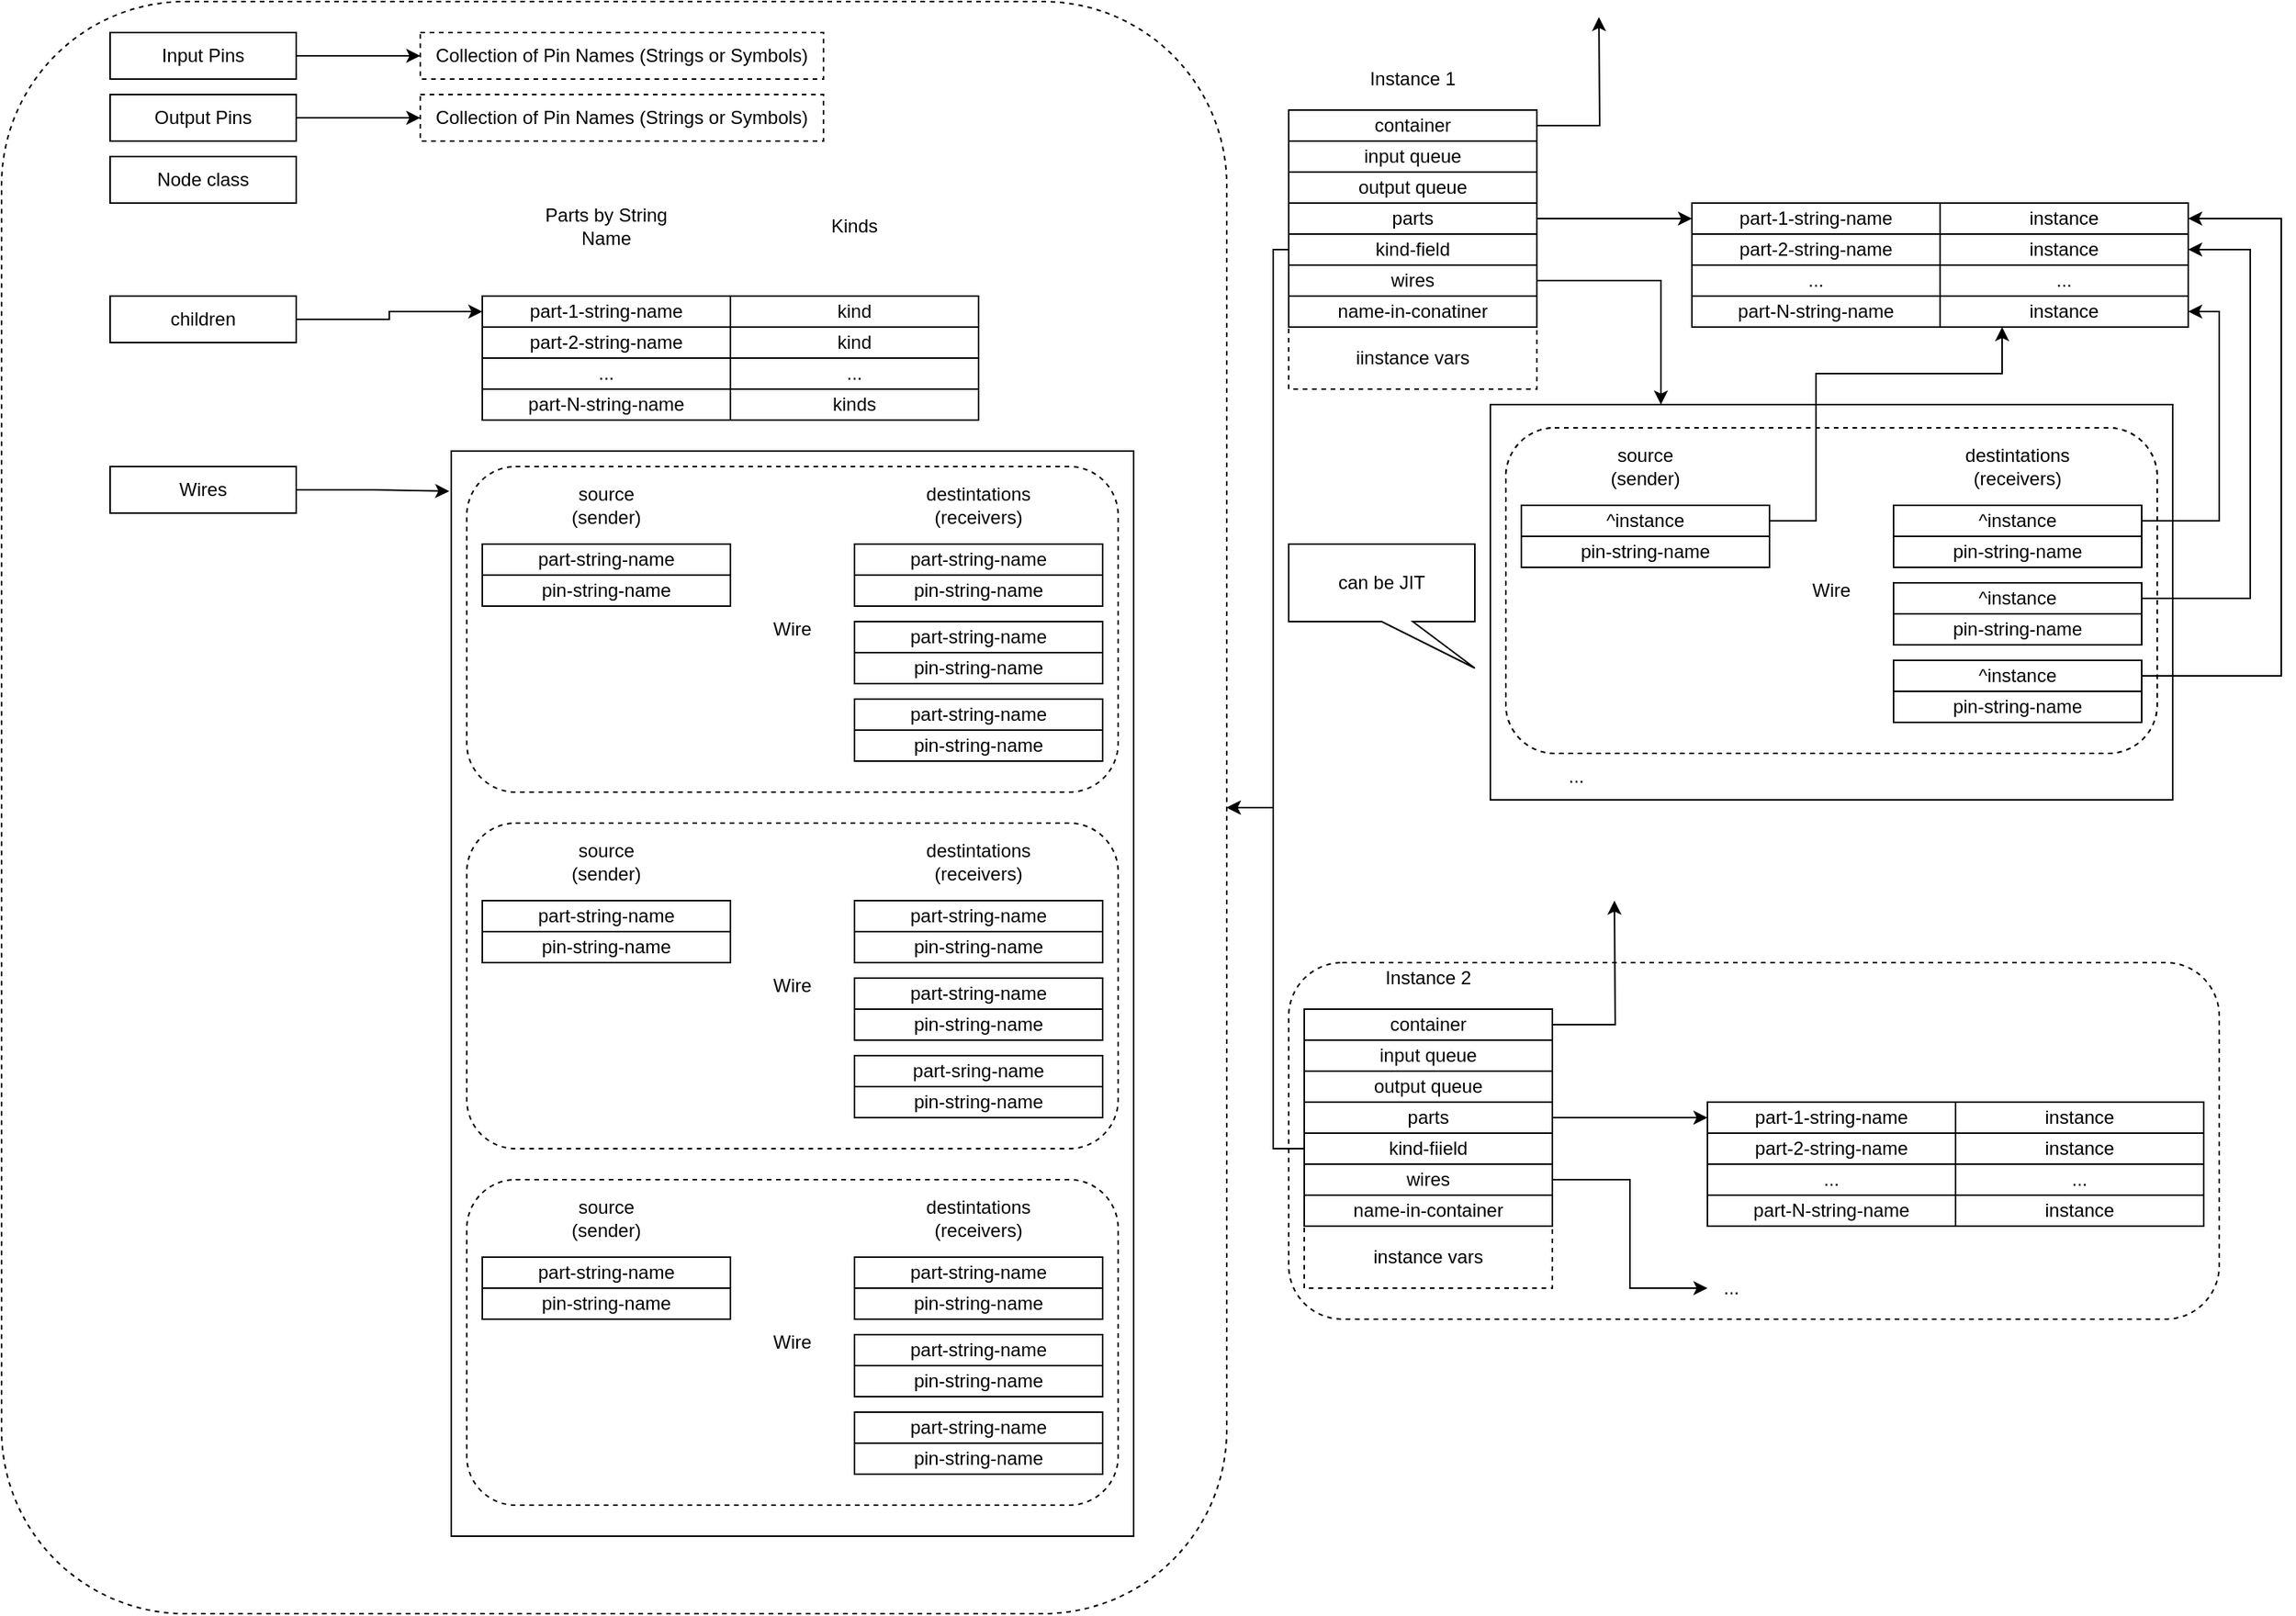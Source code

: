 <mxfile version="12.4.2" type="device" pages="4"><diagram name="runtime" id="p14DnJ4m8xSsP-jKQTlS"><mxGraphModel dx="1106" dy="795" grid="1" gridSize="10" guides="1" tooltips="1" connect="1" arrows="1" fold="1" page="1" pageScale="1" pageWidth="1100" pageHeight="850" math="0" shadow="0"><root><mxCell id="W6lqDJVGm7YphZ-pHeb6-0"/><mxCell id="W6lqDJVGm7YphZ-pHeb6-1" parent="W6lqDJVGm7YphZ-pHeb6-0"/><mxCell id="uxoDFgH19QA7e1geXS-_-26" value="" style="rounded=0;whiteSpace=wrap;html=1;" parent="W6lqDJVGm7YphZ-pHeb6-1" vertex="1"><mxGeometry x="1050" y="270" width="440" height="255" as="geometry"/></mxCell><mxCell id="g0DrMJoydluOnJTPy-t5-25" value="" style="rounded=1;whiteSpace=wrap;html=1;dashed=1;" parent="W6lqDJVGm7YphZ-pHeb6-1" vertex="1"><mxGeometry x="920" y="630" width="600" height="230" as="geometry"/></mxCell><mxCell id="ofB2a2NxT1QIhyFcM01q-0" value="" style="rounded=1;whiteSpace=wrap;html=1;dashed=1;strokeColor=#000000;" parent="W6lqDJVGm7YphZ-pHeb6-1" vertex="1"><mxGeometry x="90" y="10" width="790" height="1040" as="geometry"/></mxCell><mxCell id="W6lqDJVGm7YphZ-pHeb6-2" value="" style="rounded=0;whiteSpace=wrap;html=1;" parent="W6lqDJVGm7YphZ-pHeb6-1" vertex="1"><mxGeometry x="380" y="300" width="430" height="700" as="geometry"/></mxCell><mxCell id="W6lqDJVGm7YphZ-pHeb6-3" value="Wire" style="rounded=1;whiteSpace=wrap;html=1;dashed=1;" parent="W6lqDJVGm7YphZ-pHeb6-1" vertex="1"><mxGeometry x="390" y="310" width="420" height="210" as="geometry"/></mxCell><mxCell id="W6lqDJVGm7YphZ-pHeb6-4" value="part-1-string-name" style="rounded=0;whiteSpace=wrap;html=1;" parent="W6lqDJVGm7YphZ-pHeb6-1" vertex="1"><mxGeometry x="400" y="200" width="160" height="20" as="geometry"/></mxCell><mxCell id="W6lqDJVGm7YphZ-pHeb6-5" value="part-2-string-name" style="rounded=0;whiteSpace=wrap;html=1;" parent="W6lqDJVGm7YphZ-pHeb6-1" vertex="1"><mxGeometry x="400" y="220" width="160" height="20" as="geometry"/></mxCell><mxCell id="W6lqDJVGm7YphZ-pHeb6-6" value="..." style="rounded=0;whiteSpace=wrap;html=1;" parent="W6lqDJVGm7YphZ-pHeb6-1" vertex="1"><mxGeometry x="400" y="240" width="160" height="20" as="geometry"/></mxCell><mxCell id="W6lqDJVGm7YphZ-pHeb6-7" value="part-N-string-name" style="rounded=0;whiteSpace=wrap;html=1;" parent="W6lqDJVGm7YphZ-pHeb6-1" vertex="1"><mxGeometry x="400" y="260" width="160" height="20" as="geometry"/></mxCell><mxCell id="W6lqDJVGm7YphZ-pHeb6-8" value="Parts by String&lt;br&gt;Name" style="text;html=1;strokeColor=none;fillColor=none;align=center;verticalAlign=middle;whiteSpace=wrap;rounded=0;" parent="W6lqDJVGm7YphZ-pHeb6-1" vertex="1"><mxGeometry x="400" y="120" width="160" height="70" as="geometry"/></mxCell><mxCell id="W6lqDJVGm7YphZ-pHeb6-9" value="part-stirng-name" style="rounded=0;whiteSpace=wrap;html=1;" parent="W6lqDJVGm7YphZ-pHeb6-1" vertex="1"><mxGeometry x="400" y="360" width="160" height="20" as="geometry"/></mxCell><mxCell id="W6lqDJVGm7YphZ-pHeb6-10" value="pin-string-name" style="rounded=0;whiteSpace=wrap;html=1;" parent="W6lqDJVGm7YphZ-pHeb6-1" vertex="1"><mxGeometry x="400" y="380" width="160" height="20" as="geometry"/></mxCell><mxCell id="W6lqDJVGm7YphZ-pHeb6-11" value="source&lt;br&gt;(sender)" style="text;html=1;strokeColor=none;fillColor=none;align=center;verticalAlign=middle;whiteSpace=wrap;rounded=0;" parent="W6lqDJVGm7YphZ-pHeb6-1" vertex="1"><mxGeometry x="400" y="310" width="160" height="50" as="geometry"/></mxCell><mxCell id="W6lqDJVGm7YphZ-pHeb6-12" value="part-stirng-name" style="rounded=0;whiteSpace=wrap;html=1;" parent="W6lqDJVGm7YphZ-pHeb6-1" vertex="1"><mxGeometry x="640" y="360" width="160" height="20" as="geometry"/></mxCell><mxCell id="W6lqDJVGm7YphZ-pHeb6-13" value="pin-string-name" style="rounded=0;whiteSpace=wrap;html=1;" parent="W6lqDJVGm7YphZ-pHeb6-1" vertex="1"><mxGeometry x="640" y="380" width="160" height="20" as="geometry"/></mxCell><mxCell id="W6lqDJVGm7YphZ-pHeb6-14" value="part-stirng-name" style="rounded=0;whiteSpace=wrap;html=1;" parent="W6lqDJVGm7YphZ-pHeb6-1" vertex="1"><mxGeometry x="640" y="410" width="160" height="20" as="geometry"/></mxCell><mxCell id="W6lqDJVGm7YphZ-pHeb6-15" value="pin-string-name" style="rounded=0;whiteSpace=wrap;html=1;" parent="W6lqDJVGm7YphZ-pHeb6-1" vertex="1"><mxGeometry x="640" y="430" width="160" height="20" as="geometry"/></mxCell><mxCell id="W6lqDJVGm7YphZ-pHeb6-16" value="part-stirng-name" style="rounded=0;whiteSpace=wrap;html=1;" parent="W6lqDJVGm7YphZ-pHeb6-1" vertex="1"><mxGeometry x="640" y="460" width="160" height="20" as="geometry"/></mxCell><mxCell id="W6lqDJVGm7YphZ-pHeb6-17" value="pin-string-name" style="rounded=0;whiteSpace=wrap;html=1;" parent="W6lqDJVGm7YphZ-pHeb6-1" vertex="1"><mxGeometry x="640" y="480" width="160" height="20" as="geometry"/></mxCell><mxCell id="W6lqDJVGm7YphZ-pHeb6-18" value="destintations&lt;br&gt;(receivers)" style="text;html=1;strokeColor=none;fillColor=none;align=center;verticalAlign=middle;whiteSpace=wrap;rounded=0;" parent="W6lqDJVGm7YphZ-pHeb6-1" vertex="1"><mxGeometry x="640" y="310" width="160" height="50" as="geometry"/></mxCell><mxCell id="W6lqDJVGm7YphZ-pHeb6-19" value="Wire" style="rounded=1;whiteSpace=wrap;html=1;dashed=1;" parent="W6lqDJVGm7YphZ-pHeb6-1" vertex="1"><mxGeometry x="390" y="540" width="420" height="210" as="geometry"/></mxCell><mxCell id="W6lqDJVGm7YphZ-pHeb6-20" value="part-stirng-name" style="rounded=0;whiteSpace=wrap;html=1;" parent="W6lqDJVGm7YphZ-pHeb6-1" vertex="1"><mxGeometry x="400" y="590" width="160" height="20" as="geometry"/></mxCell><mxCell id="W6lqDJVGm7YphZ-pHeb6-21" value="pin-string-name" style="rounded=0;whiteSpace=wrap;html=1;" parent="W6lqDJVGm7YphZ-pHeb6-1" vertex="1"><mxGeometry x="400" y="610" width="160" height="20" as="geometry"/></mxCell><mxCell id="W6lqDJVGm7YphZ-pHeb6-22" value="source&lt;br&gt;(sender)" style="text;html=1;strokeColor=none;fillColor=none;align=center;verticalAlign=middle;whiteSpace=wrap;rounded=0;" parent="W6lqDJVGm7YphZ-pHeb6-1" vertex="1"><mxGeometry x="400" y="540" width="160" height="50" as="geometry"/></mxCell><mxCell id="W6lqDJVGm7YphZ-pHeb6-23" value="part-stirng-name" style="rounded=0;whiteSpace=wrap;html=1;" parent="W6lqDJVGm7YphZ-pHeb6-1" vertex="1"><mxGeometry x="640" y="590" width="160" height="20" as="geometry"/></mxCell><mxCell id="W6lqDJVGm7YphZ-pHeb6-24" value="pin-string-name" style="rounded=0;whiteSpace=wrap;html=1;" parent="W6lqDJVGm7YphZ-pHeb6-1" vertex="1"><mxGeometry x="640" y="610" width="160" height="20" as="geometry"/></mxCell><mxCell id="W6lqDJVGm7YphZ-pHeb6-25" value="part-stirng-name" style="rounded=0;whiteSpace=wrap;html=1;" parent="W6lqDJVGm7YphZ-pHeb6-1" vertex="1"><mxGeometry x="640" y="640" width="160" height="20" as="geometry"/></mxCell><mxCell id="W6lqDJVGm7YphZ-pHeb6-26" value="pin-string-name" style="rounded=0;whiteSpace=wrap;html=1;" parent="W6lqDJVGm7YphZ-pHeb6-1" vertex="1"><mxGeometry x="640" y="660" width="160" height="20" as="geometry"/></mxCell><mxCell id="W6lqDJVGm7YphZ-pHeb6-27" value="part-stirng-name" style="rounded=0;whiteSpace=wrap;html=1;" parent="W6lqDJVGm7YphZ-pHeb6-1" vertex="1"><mxGeometry x="640" y="690" width="160" height="20" as="geometry"/></mxCell><mxCell id="W6lqDJVGm7YphZ-pHeb6-28" value="pin-string-name" style="rounded=0;whiteSpace=wrap;html=1;" parent="W6lqDJVGm7YphZ-pHeb6-1" vertex="1"><mxGeometry x="640" y="710" width="160" height="20" as="geometry"/></mxCell><mxCell id="W6lqDJVGm7YphZ-pHeb6-29" value="destintations&lt;br&gt;(receivers)" style="text;html=1;strokeColor=none;fillColor=none;align=center;verticalAlign=middle;whiteSpace=wrap;rounded=0;" parent="W6lqDJVGm7YphZ-pHeb6-1" vertex="1"><mxGeometry x="640" y="540" width="160" height="50" as="geometry"/></mxCell><mxCell id="W6lqDJVGm7YphZ-pHeb6-30" value="Wire" style="rounded=1;whiteSpace=wrap;html=1;dashed=1;" parent="W6lqDJVGm7YphZ-pHeb6-1" vertex="1"><mxGeometry x="390" y="770" width="420" height="210" as="geometry"/></mxCell><mxCell id="W6lqDJVGm7YphZ-pHeb6-31" value="part-stirng-name" style="rounded=0;whiteSpace=wrap;html=1;" parent="W6lqDJVGm7YphZ-pHeb6-1" vertex="1"><mxGeometry x="400" y="820" width="160" height="20" as="geometry"/></mxCell><mxCell id="W6lqDJVGm7YphZ-pHeb6-32" value="pin-string-name" style="rounded=0;whiteSpace=wrap;html=1;" parent="W6lqDJVGm7YphZ-pHeb6-1" vertex="1"><mxGeometry x="400" y="840" width="160" height="20" as="geometry"/></mxCell><mxCell id="W6lqDJVGm7YphZ-pHeb6-33" value="source&lt;br&gt;(sender)" style="text;html=1;strokeColor=none;fillColor=none;align=center;verticalAlign=middle;whiteSpace=wrap;rounded=0;" parent="W6lqDJVGm7YphZ-pHeb6-1" vertex="1"><mxGeometry x="400" y="770" width="160" height="50" as="geometry"/></mxCell><mxCell id="W6lqDJVGm7YphZ-pHeb6-34" value="part-stirng-name" style="rounded=0;whiteSpace=wrap;html=1;" parent="W6lqDJVGm7YphZ-pHeb6-1" vertex="1"><mxGeometry x="640" y="820" width="160" height="20" as="geometry"/></mxCell><mxCell id="W6lqDJVGm7YphZ-pHeb6-35" value="pin-string-name" style="rounded=0;whiteSpace=wrap;html=1;" parent="W6lqDJVGm7YphZ-pHeb6-1" vertex="1"><mxGeometry x="640" y="840" width="160" height="20" as="geometry"/></mxCell><mxCell id="W6lqDJVGm7YphZ-pHeb6-36" value="part-stirng-name" style="rounded=0;whiteSpace=wrap;html=1;" parent="W6lqDJVGm7YphZ-pHeb6-1" vertex="1"><mxGeometry x="640" y="870" width="160" height="20" as="geometry"/></mxCell><mxCell id="W6lqDJVGm7YphZ-pHeb6-37" value="pin-string-name" style="rounded=0;whiteSpace=wrap;html=1;" parent="W6lqDJVGm7YphZ-pHeb6-1" vertex="1"><mxGeometry x="640" y="890" width="160" height="20" as="geometry"/></mxCell><mxCell id="W6lqDJVGm7YphZ-pHeb6-38" value="part-stirng-name" style="rounded=0;whiteSpace=wrap;html=1;" parent="W6lqDJVGm7YphZ-pHeb6-1" vertex="1"><mxGeometry x="640" y="920" width="160" height="20" as="geometry"/></mxCell><mxCell id="W6lqDJVGm7YphZ-pHeb6-39" value="pin-string-name" style="rounded=0;whiteSpace=wrap;html=1;" parent="W6lqDJVGm7YphZ-pHeb6-1" vertex="1"><mxGeometry x="640" y="940" width="160" height="20" as="geometry"/></mxCell><mxCell id="W6lqDJVGm7YphZ-pHeb6-40" value="destintations&lt;br&gt;(receivers)" style="text;html=1;strokeColor=none;fillColor=none;align=center;verticalAlign=middle;whiteSpace=wrap;rounded=0;" parent="W6lqDJVGm7YphZ-pHeb6-1" vertex="1"><mxGeometry x="640" y="770" width="160" height="50" as="geometry"/></mxCell><mxCell id="W6lqDJVGm7YphZ-pHeb6-41" value="" style="rounded=0;whiteSpace=wrap;html=1;" parent="W6lqDJVGm7YphZ-pHeb6-1" vertex="1"><mxGeometry x="380" y="300" width="440" height="700" as="geometry"/></mxCell><mxCell id="W6lqDJVGm7YphZ-pHeb6-42" value="Wire" style="rounded=1;whiteSpace=wrap;html=1;dashed=1;" parent="W6lqDJVGm7YphZ-pHeb6-1" vertex="1"><mxGeometry x="390" y="310" width="420" height="210" as="geometry"/></mxCell><mxCell id="W6lqDJVGm7YphZ-pHeb6-45" style="edgeStyle=orthogonalEdgeStyle;rounded=0;orthogonalLoop=1;jettySize=auto;html=1;exitX=1;exitY=0.5;exitDx=0;exitDy=0;entryX=0;entryY=0.5;entryDx=0;entryDy=0;" parent="W6lqDJVGm7YphZ-pHeb6-1" source="W6lqDJVGm7YphZ-pHeb6-46" target="W6lqDJVGm7YphZ-pHeb6-49" edge="1"><mxGeometry relative="1" as="geometry"/></mxCell><mxCell id="W6lqDJVGm7YphZ-pHeb6-46" value="children" style="rounded=0;whiteSpace=wrap;html=1;" parent="W6lqDJVGm7YphZ-pHeb6-1" vertex="1"><mxGeometry x="160" y="200" width="120" height="30" as="geometry"/></mxCell><mxCell id="W6lqDJVGm7YphZ-pHeb6-47" style="edgeStyle=orthogonalEdgeStyle;rounded=0;orthogonalLoop=1;jettySize=auto;html=1;exitX=1;exitY=0.5;exitDx=0;exitDy=0;entryX=-0.003;entryY=0.037;entryDx=0;entryDy=0;entryPerimeter=0;" parent="W6lqDJVGm7YphZ-pHeb6-1" source="W6lqDJVGm7YphZ-pHeb6-48" target="W6lqDJVGm7YphZ-pHeb6-41" edge="1"><mxGeometry relative="1" as="geometry"/></mxCell><mxCell id="W6lqDJVGm7YphZ-pHeb6-48" value="Wires" style="rounded=0;whiteSpace=wrap;html=1;" parent="W6lqDJVGm7YphZ-pHeb6-1" vertex="1"><mxGeometry x="160" y="310" width="120" height="30" as="geometry"/></mxCell><mxCell id="W6lqDJVGm7YphZ-pHeb6-49" value="part-1-string-name" style="rounded=0;whiteSpace=wrap;html=1;" parent="W6lqDJVGm7YphZ-pHeb6-1" vertex="1"><mxGeometry x="400" y="200" width="160" height="20" as="geometry"/></mxCell><mxCell id="W6lqDJVGm7YphZ-pHeb6-50" value="part-2-string-name" style="rounded=0;whiteSpace=wrap;html=1;" parent="W6lqDJVGm7YphZ-pHeb6-1" vertex="1"><mxGeometry x="400" y="220" width="160" height="20" as="geometry"/></mxCell><mxCell id="W6lqDJVGm7YphZ-pHeb6-51" value="..." style="rounded=0;whiteSpace=wrap;html=1;" parent="W6lqDJVGm7YphZ-pHeb6-1" vertex="1"><mxGeometry x="400" y="240" width="160" height="20" as="geometry"/></mxCell><mxCell id="W6lqDJVGm7YphZ-pHeb6-52" value="kind" style="rounded=0;whiteSpace=wrap;html=1;" parent="W6lqDJVGm7YphZ-pHeb6-1" vertex="1"><mxGeometry x="560" y="200" width="160" height="20" as="geometry"/></mxCell><mxCell id="W6lqDJVGm7YphZ-pHeb6-53" value="kind" style="rounded=0;whiteSpace=wrap;html=1;" parent="W6lqDJVGm7YphZ-pHeb6-1" vertex="1"><mxGeometry x="560" y="220" width="160" height="20" as="geometry"/></mxCell><mxCell id="W6lqDJVGm7YphZ-pHeb6-54" value="..." style="rounded=0;whiteSpace=wrap;html=1;" parent="W6lqDJVGm7YphZ-pHeb6-1" vertex="1"><mxGeometry x="560" y="240" width="160" height="20" as="geometry"/></mxCell><mxCell id="W6lqDJVGm7YphZ-pHeb6-55" value="part-N-string-name" style="rounded=0;whiteSpace=wrap;html=1;" parent="W6lqDJVGm7YphZ-pHeb6-1" vertex="1"><mxGeometry x="400" y="260" width="160" height="20" as="geometry"/></mxCell><mxCell id="W6lqDJVGm7YphZ-pHeb6-56" value="kinds" style="rounded=0;whiteSpace=wrap;html=1;" parent="W6lqDJVGm7YphZ-pHeb6-1" vertex="1"><mxGeometry x="560" y="260" width="160" height="20" as="geometry"/></mxCell><mxCell id="W6lqDJVGm7YphZ-pHeb6-57" value="Kinds" style="text;html=1;strokeColor=none;fillColor=none;align=center;verticalAlign=middle;whiteSpace=wrap;rounded=0;" parent="W6lqDJVGm7YphZ-pHeb6-1" vertex="1"><mxGeometry x="560" y="120" width="160" height="70" as="geometry"/></mxCell><mxCell id="W6lqDJVGm7YphZ-pHeb6-58" value="part-string-name" style="rounded=0;whiteSpace=wrap;html=1;" parent="W6lqDJVGm7YphZ-pHeb6-1" vertex="1"><mxGeometry x="400" y="360" width="160" height="20" as="geometry"/></mxCell><mxCell id="W6lqDJVGm7YphZ-pHeb6-59" value="pin-string-name" style="rounded=0;whiteSpace=wrap;html=1;" parent="W6lqDJVGm7YphZ-pHeb6-1" vertex="1"><mxGeometry x="400" y="380" width="160" height="20" as="geometry"/></mxCell><mxCell id="W6lqDJVGm7YphZ-pHeb6-60" value="source&lt;br&gt;(sender)" style="text;html=1;strokeColor=none;fillColor=none;align=center;verticalAlign=middle;whiteSpace=wrap;rounded=0;" parent="W6lqDJVGm7YphZ-pHeb6-1" vertex="1"><mxGeometry x="400" y="310" width="160" height="50" as="geometry"/></mxCell><mxCell id="W6lqDJVGm7YphZ-pHeb6-61" value="part-string-name" style="rounded=0;whiteSpace=wrap;html=1;" parent="W6lqDJVGm7YphZ-pHeb6-1" vertex="1"><mxGeometry x="640" y="360" width="160" height="20" as="geometry"/></mxCell><mxCell id="W6lqDJVGm7YphZ-pHeb6-62" value="pin-string-name" style="rounded=0;whiteSpace=wrap;html=1;" parent="W6lqDJVGm7YphZ-pHeb6-1" vertex="1"><mxGeometry x="640" y="380" width="160" height="20" as="geometry"/></mxCell><mxCell id="W6lqDJVGm7YphZ-pHeb6-63" value="part-string-name" style="rounded=0;whiteSpace=wrap;html=1;" parent="W6lqDJVGm7YphZ-pHeb6-1" vertex="1"><mxGeometry x="640" y="410" width="160" height="20" as="geometry"/></mxCell><mxCell id="W6lqDJVGm7YphZ-pHeb6-64" value="pin-string-name" style="rounded=0;whiteSpace=wrap;html=1;" parent="W6lqDJVGm7YphZ-pHeb6-1" vertex="1"><mxGeometry x="640" y="430" width="160" height="20" as="geometry"/></mxCell><mxCell id="W6lqDJVGm7YphZ-pHeb6-65" value="part-string-name" style="rounded=0;whiteSpace=wrap;html=1;" parent="W6lqDJVGm7YphZ-pHeb6-1" vertex="1"><mxGeometry x="640" y="460" width="160" height="20" as="geometry"/></mxCell><mxCell id="W6lqDJVGm7YphZ-pHeb6-66" value="pin-string-name" style="rounded=0;whiteSpace=wrap;html=1;" parent="W6lqDJVGm7YphZ-pHeb6-1" vertex="1"><mxGeometry x="640" y="480" width="160" height="20" as="geometry"/></mxCell><mxCell id="W6lqDJVGm7YphZ-pHeb6-67" value="destintations&lt;br&gt;(receivers)" style="text;html=1;strokeColor=none;fillColor=none;align=center;verticalAlign=middle;whiteSpace=wrap;rounded=0;" parent="W6lqDJVGm7YphZ-pHeb6-1" vertex="1"><mxGeometry x="640" y="310" width="160" height="50" as="geometry"/></mxCell><mxCell id="W6lqDJVGm7YphZ-pHeb6-68" value="Wire" style="rounded=1;whiteSpace=wrap;html=1;dashed=1;" parent="W6lqDJVGm7YphZ-pHeb6-1" vertex="1"><mxGeometry x="390" y="540" width="420" height="210" as="geometry"/></mxCell><mxCell id="W6lqDJVGm7YphZ-pHeb6-69" value="part-string-name" style="rounded=0;whiteSpace=wrap;html=1;" parent="W6lqDJVGm7YphZ-pHeb6-1" vertex="1"><mxGeometry x="400" y="590" width="160" height="20" as="geometry"/></mxCell><mxCell id="W6lqDJVGm7YphZ-pHeb6-70" value="pin-string-name" style="rounded=0;whiteSpace=wrap;html=1;" parent="W6lqDJVGm7YphZ-pHeb6-1" vertex="1"><mxGeometry x="400" y="610" width="160" height="20" as="geometry"/></mxCell><mxCell id="W6lqDJVGm7YphZ-pHeb6-71" value="source&lt;br&gt;(sender)" style="text;html=1;strokeColor=none;fillColor=none;align=center;verticalAlign=middle;whiteSpace=wrap;rounded=0;" parent="W6lqDJVGm7YphZ-pHeb6-1" vertex="1"><mxGeometry x="400" y="540" width="160" height="50" as="geometry"/></mxCell><mxCell id="W6lqDJVGm7YphZ-pHeb6-72" value="part-string-name" style="rounded=0;whiteSpace=wrap;html=1;" parent="W6lqDJVGm7YphZ-pHeb6-1" vertex="1"><mxGeometry x="640" y="590" width="160" height="20" as="geometry"/></mxCell><mxCell id="W6lqDJVGm7YphZ-pHeb6-73" value="pin-string-name" style="rounded=0;whiteSpace=wrap;html=1;" parent="W6lqDJVGm7YphZ-pHeb6-1" vertex="1"><mxGeometry x="640" y="610" width="160" height="20" as="geometry"/></mxCell><mxCell id="W6lqDJVGm7YphZ-pHeb6-74" value="part-string-name" style="rounded=0;whiteSpace=wrap;html=1;" parent="W6lqDJVGm7YphZ-pHeb6-1" vertex="1"><mxGeometry x="640" y="640" width="160" height="20" as="geometry"/></mxCell><mxCell id="W6lqDJVGm7YphZ-pHeb6-75" value="pin-string-name" style="rounded=0;whiteSpace=wrap;html=1;" parent="W6lqDJVGm7YphZ-pHeb6-1" vertex="1"><mxGeometry x="640" y="660" width="160" height="20" as="geometry"/></mxCell><mxCell id="W6lqDJVGm7YphZ-pHeb6-76" value="part-sring-name" style="rounded=0;whiteSpace=wrap;html=1;" parent="W6lqDJVGm7YphZ-pHeb6-1" vertex="1"><mxGeometry x="640" y="690" width="160" height="20" as="geometry"/></mxCell><mxCell id="W6lqDJVGm7YphZ-pHeb6-77" value="pin-string-name" style="rounded=0;whiteSpace=wrap;html=1;" parent="W6lqDJVGm7YphZ-pHeb6-1" vertex="1"><mxGeometry x="640" y="710" width="160" height="20" as="geometry"/></mxCell><mxCell id="W6lqDJVGm7YphZ-pHeb6-78" value="destintations&lt;br&gt;(receivers)" style="text;html=1;strokeColor=none;fillColor=none;align=center;verticalAlign=middle;whiteSpace=wrap;rounded=0;" parent="W6lqDJVGm7YphZ-pHeb6-1" vertex="1"><mxGeometry x="640" y="540" width="160" height="50" as="geometry"/></mxCell><mxCell id="W6lqDJVGm7YphZ-pHeb6-79" value="Wire" style="rounded=1;whiteSpace=wrap;html=1;dashed=1;" parent="W6lqDJVGm7YphZ-pHeb6-1" vertex="1"><mxGeometry x="390" y="770" width="420" height="210" as="geometry"/></mxCell><mxCell id="W6lqDJVGm7YphZ-pHeb6-80" value="part-string-name" style="rounded=0;whiteSpace=wrap;html=1;" parent="W6lqDJVGm7YphZ-pHeb6-1" vertex="1"><mxGeometry x="400" y="820" width="160" height="20" as="geometry"/></mxCell><mxCell id="W6lqDJVGm7YphZ-pHeb6-81" value="pin-string-name" style="rounded=0;whiteSpace=wrap;html=1;" parent="W6lqDJVGm7YphZ-pHeb6-1" vertex="1"><mxGeometry x="400" y="840" width="160" height="20" as="geometry"/></mxCell><mxCell id="W6lqDJVGm7YphZ-pHeb6-82" value="source&lt;br&gt;(sender)" style="text;html=1;strokeColor=none;fillColor=none;align=center;verticalAlign=middle;whiteSpace=wrap;rounded=0;" parent="W6lqDJVGm7YphZ-pHeb6-1" vertex="1"><mxGeometry x="400" y="770" width="160" height="50" as="geometry"/></mxCell><mxCell id="W6lqDJVGm7YphZ-pHeb6-83" value="part-string-name" style="rounded=0;whiteSpace=wrap;html=1;" parent="W6lqDJVGm7YphZ-pHeb6-1" vertex="1"><mxGeometry x="640" y="820" width="160" height="20" as="geometry"/></mxCell><mxCell id="W6lqDJVGm7YphZ-pHeb6-84" value="pin-string-name" style="rounded=0;whiteSpace=wrap;html=1;" parent="W6lqDJVGm7YphZ-pHeb6-1" vertex="1"><mxGeometry x="640" y="840" width="160" height="20" as="geometry"/></mxCell><mxCell id="W6lqDJVGm7YphZ-pHeb6-85" value="part-string-name" style="rounded=0;whiteSpace=wrap;html=1;" parent="W6lqDJVGm7YphZ-pHeb6-1" vertex="1"><mxGeometry x="640" y="870" width="160" height="20" as="geometry"/></mxCell><mxCell id="W6lqDJVGm7YphZ-pHeb6-86" value="pin-string-name" style="rounded=0;whiteSpace=wrap;html=1;" parent="W6lqDJVGm7YphZ-pHeb6-1" vertex="1"><mxGeometry x="640" y="890" width="160" height="20" as="geometry"/></mxCell><mxCell id="W6lqDJVGm7YphZ-pHeb6-87" value="part-string-name" style="rounded=0;whiteSpace=wrap;html=1;" parent="W6lqDJVGm7YphZ-pHeb6-1" vertex="1"><mxGeometry x="640" y="920" width="160" height="20" as="geometry"/></mxCell><mxCell id="W6lqDJVGm7YphZ-pHeb6-88" value="pin-string-name" style="rounded=0;whiteSpace=wrap;html=1;" parent="W6lqDJVGm7YphZ-pHeb6-1" vertex="1"><mxGeometry x="640" y="940" width="160" height="20" as="geometry"/></mxCell><mxCell id="W6lqDJVGm7YphZ-pHeb6-89" value="destintations&lt;br&gt;(receivers)" style="text;html=1;strokeColor=none;fillColor=none;align=center;verticalAlign=middle;whiteSpace=wrap;rounded=0;" parent="W6lqDJVGm7YphZ-pHeb6-1" vertex="1"><mxGeometry x="640" y="770" width="160" height="50" as="geometry"/></mxCell><mxCell id="W6lqDJVGm7YphZ-pHeb6-91" style="edgeStyle=orthogonalEdgeStyle;rounded=0;orthogonalLoop=1;jettySize=auto;html=1;exitX=1;exitY=0.5;exitDx=0;exitDy=0;" parent="W6lqDJVGm7YphZ-pHeb6-1" source="W6lqDJVGm7YphZ-pHeb6-92" target="W6lqDJVGm7YphZ-pHeb6-95" edge="1"><mxGeometry relative="1" as="geometry"/></mxCell><mxCell id="W6lqDJVGm7YphZ-pHeb6-92" value="Input Pins" style="rounded=0;whiteSpace=wrap;html=1;" parent="W6lqDJVGm7YphZ-pHeb6-1" vertex="1"><mxGeometry x="160" y="30" width="120" height="30" as="geometry"/></mxCell><mxCell id="W6lqDJVGm7YphZ-pHeb6-93" style="edgeStyle=orthogonalEdgeStyle;rounded=0;orthogonalLoop=1;jettySize=auto;html=1;exitX=1;exitY=0.5;exitDx=0;exitDy=0;" parent="W6lqDJVGm7YphZ-pHeb6-1" source="W6lqDJVGm7YphZ-pHeb6-94" target="W6lqDJVGm7YphZ-pHeb6-96" edge="1"><mxGeometry relative="1" as="geometry"/></mxCell><mxCell id="W6lqDJVGm7YphZ-pHeb6-94" value="Output Pins" style="rounded=0;whiteSpace=wrap;html=1;" parent="W6lqDJVGm7YphZ-pHeb6-1" vertex="1"><mxGeometry x="160" y="70" width="120" height="30" as="geometry"/></mxCell><mxCell id="W6lqDJVGm7YphZ-pHeb6-95" value="Collection of Pin Names (Strings or Symbols)" style="text;html=1;strokeColor=#000000;fillColor=none;align=center;verticalAlign=middle;whiteSpace=wrap;rounded=0;dashed=1;" parent="W6lqDJVGm7YphZ-pHeb6-1" vertex="1"><mxGeometry x="360" y="30" width="260" height="30" as="geometry"/></mxCell><mxCell id="W6lqDJVGm7YphZ-pHeb6-96" value="Collection of Pin Names (Strings or Symbols)" style="text;html=1;strokeColor=#000000;fillColor=none;align=center;verticalAlign=middle;whiteSpace=wrap;rounded=0;dashed=1;" parent="W6lqDJVGm7YphZ-pHeb6-1" vertex="1"><mxGeometry x="360" y="70" width="260" height="30" as="geometry"/></mxCell><mxCell id="dTdRapsO0MByNOV4Kf0m-1" style="edgeStyle=orthogonalEdgeStyle;rounded=0;orthogonalLoop=1;jettySize=auto;html=1;exitX=0;exitY=0.5;exitDx=0;exitDy=0;" parent="W6lqDJVGm7YphZ-pHeb6-1" source="kh2wi_DI4jlcEVd9ABO_-1" target="ofB2a2NxT1QIhyFcM01q-0" edge="1"><mxGeometry relative="1" as="geometry"><Array as="points"><mxPoint x="910" y="170"/><mxPoint x="910" y="530"/></Array></mxGeometry></mxCell><mxCell id="g0DrMJoydluOnJTPy-t5-33" style="edgeStyle=orthogonalEdgeStyle;rounded=0;orthogonalLoop=1;jettySize=auto;html=1;exitX=1;exitY=0.5;exitDx=0;exitDy=0;" parent="W6lqDJVGm7YphZ-pHeb6-1" source="dTdRapsO0MByNOV4Kf0m-0" edge="1"><mxGeometry relative="1" as="geometry"><mxPoint x="1120" y="20" as="targetPoint"/></mxGeometry></mxCell><mxCell id="dTdRapsO0MByNOV4Kf0m-0" value="container" style="rounded=0;whiteSpace=wrap;html=1;" parent="W6lqDJVGm7YphZ-pHeb6-1" vertex="1"><mxGeometry x="920" y="80" width="160" height="20" as="geometry"/></mxCell><mxCell id="dTdRapsO0MByNOV4Kf0m-2" value="input queue" style="rounded=0;whiteSpace=wrap;html=1;" parent="W6lqDJVGm7YphZ-pHeb6-1" vertex="1"><mxGeometry x="920" y="100" width="160" height="20" as="geometry"/></mxCell><mxCell id="dTdRapsO0MByNOV4Kf0m-3" value="output queue" style="rounded=0;whiteSpace=wrap;html=1;" parent="W6lqDJVGm7YphZ-pHeb6-1" vertex="1"><mxGeometry x="920" y="120" width="160" height="20" as="geometry"/></mxCell><mxCell id="dTdRapsO0MByNOV4Kf0m-18" style="edgeStyle=orthogonalEdgeStyle;rounded=0;orthogonalLoop=1;jettySize=auto;html=1;exitX=1;exitY=0.5;exitDx=0;exitDy=0;entryX=0;entryY=0.5;entryDx=0;entryDy=0;" parent="W6lqDJVGm7YphZ-pHeb6-1" source="dTdRapsO0MByNOV4Kf0m-5" target="dTdRapsO0MByNOV4Kf0m-10" edge="1"><mxGeometry relative="1" as="geometry"/></mxCell><mxCell id="dTdRapsO0MByNOV4Kf0m-5" value="parts" style="rounded=0;whiteSpace=wrap;html=1;" parent="W6lqDJVGm7YphZ-pHeb6-1" vertex="1"><mxGeometry x="920" y="140" width="160" height="20" as="geometry"/></mxCell><mxCell id="dTdRapsO0MByNOV4Kf0m-6" value="part-1-string-name" style="rounded=0;whiteSpace=wrap;html=1;" parent="W6lqDJVGm7YphZ-pHeb6-1" vertex="1"><mxGeometry x="1180" y="140" width="160" height="20" as="geometry"/></mxCell><mxCell id="dTdRapsO0MByNOV4Kf0m-7" value="part-2-string-name" style="rounded=0;whiteSpace=wrap;html=1;" parent="W6lqDJVGm7YphZ-pHeb6-1" vertex="1"><mxGeometry x="1180" y="160" width="160" height="20" as="geometry"/></mxCell><mxCell id="dTdRapsO0MByNOV4Kf0m-8" value="..." style="rounded=0;whiteSpace=wrap;html=1;" parent="W6lqDJVGm7YphZ-pHeb6-1" vertex="1"><mxGeometry x="1180" y="180" width="160" height="20" as="geometry"/></mxCell><mxCell id="dTdRapsO0MByNOV4Kf0m-9" value="part-N-string-name" style="rounded=0;whiteSpace=wrap;html=1;" parent="W6lqDJVGm7YphZ-pHeb6-1" vertex="1"><mxGeometry x="1180" y="200" width="160" height="20" as="geometry"/></mxCell><mxCell id="dTdRapsO0MByNOV4Kf0m-10" value="part-1-string-name" style="rounded=0;whiteSpace=wrap;html=1;" parent="W6lqDJVGm7YphZ-pHeb6-1" vertex="1"><mxGeometry x="1180" y="140" width="160" height="20" as="geometry"/></mxCell><mxCell id="dTdRapsO0MByNOV4Kf0m-11" value="part-2-string-name" style="rounded=0;whiteSpace=wrap;html=1;" parent="W6lqDJVGm7YphZ-pHeb6-1" vertex="1"><mxGeometry x="1180" y="160" width="160" height="20" as="geometry"/></mxCell><mxCell id="dTdRapsO0MByNOV4Kf0m-12" value="..." style="rounded=0;whiteSpace=wrap;html=1;" parent="W6lqDJVGm7YphZ-pHeb6-1" vertex="1"><mxGeometry x="1180" y="180" width="160" height="20" as="geometry"/></mxCell><mxCell id="dTdRapsO0MByNOV4Kf0m-13" value="instance" style="rounded=0;whiteSpace=wrap;html=1;" parent="W6lqDJVGm7YphZ-pHeb6-1" vertex="1"><mxGeometry x="1340" y="140" width="160" height="20" as="geometry"/></mxCell><mxCell id="dTdRapsO0MByNOV4Kf0m-14" value="instance" style="rounded=0;whiteSpace=wrap;html=1;" parent="W6lqDJVGm7YphZ-pHeb6-1" vertex="1"><mxGeometry x="1340" y="160" width="160" height="20" as="geometry"/></mxCell><mxCell id="dTdRapsO0MByNOV4Kf0m-15" value="..." style="rounded=0;whiteSpace=wrap;html=1;" parent="W6lqDJVGm7YphZ-pHeb6-1" vertex="1"><mxGeometry x="1340" y="180" width="160" height="20" as="geometry"/></mxCell><mxCell id="dTdRapsO0MByNOV4Kf0m-16" value="part-N-string-name" style="rounded=0;whiteSpace=wrap;html=1;" parent="W6lqDJVGm7YphZ-pHeb6-1" vertex="1"><mxGeometry x="1180" y="200" width="160" height="20" as="geometry"/></mxCell><mxCell id="dTdRapsO0MByNOV4Kf0m-17" value="instance" style="rounded=0;whiteSpace=wrap;html=1;" parent="W6lqDJVGm7YphZ-pHeb6-1" vertex="1"><mxGeometry x="1340" y="200" width="160" height="20" as="geometry"/></mxCell><mxCell id="dTdRapsO0MByNOV4Kf0m-19" value="iinstance vars" style="rounded=0;whiteSpace=wrap;html=1;dashed=1;" parent="W6lqDJVGm7YphZ-pHeb6-1" vertex="1"><mxGeometry x="920" y="220" width="160" height="40" as="geometry"/></mxCell><mxCell id="kh2wi_DI4jlcEVd9ABO_-0" value="Instance 1" style="text;html=1;strokeColor=none;fillColor=none;align=center;verticalAlign=middle;whiteSpace=wrap;rounded=0;dashed=1;" parent="W6lqDJVGm7YphZ-pHeb6-1" vertex="1"><mxGeometry x="965" y="50" width="70" height="20" as="geometry"/></mxCell><mxCell id="kh2wi_DI4jlcEVd9ABO_-1" value="kind-field" style="rounded=0;whiteSpace=wrap;html=1;" parent="W6lqDJVGm7YphZ-pHeb6-1" vertex="1"><mxGeometry x="920" y="160" width="160" height="20" as="geometry"/></mxCell><mxCell id="g0DrMJoydluOnJTPy-t5-24" style="edgeStyle=orthogonalEdgeStyle;rounded=0;orthogonalLoop=1;jettySize=auto;html=1;exitX=0;exitY=0.5;exitDx=0;exitDy=0;entryX=1;entryY=0.5;entryDx=0;entryDy=0;" parent="W6lqDJVGm7YphZ-pHeb6-1" source="g0DrMJoydluOnJTPy-t5-19" target="ofB2a2NxT1QIhyFcM01q-0" edge="1"><mxGeometry relative="1" as="geometry"><Array as="points"><mxPoint x="910" y="750"/><mxPoint x="910" y="530"/></Array></mxGeometry></mxCell><mxCell id="g0DrMJoydluOnJTPy-t5-32" style="edgeStyle=orthogonalEdgeStyle;rounded=0;orthogonalLoop=1;jettySize=auto;html=1;exitX=1;exitY=0.5;exitDx=0;exitDy=0;" parent="W6lqDJVGm7YphZ-pHeb6-1" source="g0DrMJoydluOnJTPy-t5-0" edge="1"><mxGeometry relative="1" as="geometry"><mxPoint x="1130" y="590" as="targetPoint"/></mxGeometry></mxCell><mxCell id="g0DrMJoydluOnJTPy-t5-0" value="container" style="rounded=0;whiteSpace=wrap;html=1;" parent="W6lqDJVGm7YphZ-pHeb6-1" vertex="1"><mxGeometry x="930" y="660" width="160" height="20" as="geometry"/></mxCell><mxCell id="g0DrMJoydluOnJTPy-t5-1" value="input queue" style="rounded=0;whiteSpace=wrap;html=1;" parent="W6lqDJVGm7YphZ-pHeb6-1" vertex="1"><mxGeometry x="930" y="680" width="160" height="20" as="geometry"/></mxCell><mxCell id="g0DrMJoydluOnJTPy-t5-2" value="output queue" style="rounded=0;whiteSpace=wrap;html=1;" parent="W6lqDJVGm7YphZ-pHeb6-1" vertex="1"><mxGeometry x="930" y="700" width="160" height="20" as="geometry"/></mxCell><mxCell id="g0DrMJoydluOnJTPy-t5-3" style="edgeStyle=orthogonalEdgeStyle;rounded=0;orthogonalLoop=1;jettySize=auto;html=1;exitX=1;exitY=0.5;exitDx=0;exitDy=0;entryX=0;entryY=0.5;entryDx=0;entryDy=0;" parent="W6lqDJVGm7YphZ-pHeb6-1" source="g0DrMJoydluOnJTPy-t5-4" target="g0DrMJoydluOnJTPy-t5-9" edge="1"><mxGeometry relative="1" as="geometry"/></mxCell><mxCell id="g0DrMJoydluOnJTPy-t5-4" value="parts" style="rounded=0;whiteSpace=wrap;html=1;" parent="W6lqDJVGm7YphZ-pHeb6-1" vertex="1"><mxGeometry x="930" y="720" width="160" height="20" as="geometry"/></mxCell><mxCell id="g0DrMJoydluOnJTPy-t5-5" value="part-1-string-name" style="rounded=0;whiteSpace=wrap;html=1;" parent="W6lqDJVGm7YphZ-pHeb6-1" vertex="1"><mxGeometry x="1190" y="720" width="160" height="20" as="geometry"/></mxCell><mxCell id="g0DrMJoydluOnJTPy-t5-6" value="part-2-string-name" style="rounded=0;whiteSpace=wrap;html=1;" parent="W6lqDJVGm7YphZ-pHeb6-1" vertex="1"><mxGeometry x="1190" y="740" width="160" height="20" as="geometry"/></mxCell><mxCell id="g0DrMJoydluOnJTPy-t5-7" value="..." style="rounded=0;whiteSpace=wrap;html=1;" parent="W6lqDJVGm7YphZ-pHeb6-1" vertex="1"><mxGeometry x="1190" y="760" width="160" height="20" as="geometry"/></mxCell><mxCell id="g0DrMJoydluOnJTPy-t5-8" value="part-N-string-name" style="rounded=0;whiteSpace=wrap;html=1;" parent="W6lqDJVGm7YphZ-pHeb6-1" vertex="1"><mxGeometry x="1190" y="780" width="160" height="20" as="geometry"/></mxCell><mxCell id="g0DrMJoydluOnJTPy-t5-9" value="part-1-string-name" style="rounded=0;whiteSpace=wrap;html=1;" parent="W6lqDJVGm7YphZ-pHeb6-1" vertex="1"><mxGeometry x="1190" y="720" width="160" height="20" as="geometry"/></mxCell><mxCell id="g0DrMJoydluOnJTPy-t5-10" value="part-2-string-name" style="rounded=0;whiteSpace=wrap;html=1;" parent="W6lqDJVGm7YphZ-pHeb6-1" vertex="1"><mxGeometry x="1190" y="740" width="160" height="20" as="geometry"/></mxCell><mxCell id="g0DrMJoydluOnJTPy-t5-11" value="..." style="rounded=0;whiteSpace=wrap;html=1;" parent="W6lqDJVGm7YphZ-pHeb6-1" vertex="1"><mxGeometry x="1190" y="760" width="160" height="20" as="geometry"/></mxCell><mxCell id="g0DrMJoydluOnJTPy-t5-12" value="instance" style="rounded=0;whiteSpace=wrap;html=1;" parent="W6lqDJVGm7YphZ-pHeb6-1" vertex="1"><mxGeometry x="1350" y="720" width="160" height="20" as="geometry"/></mxCell><mxCell id="g0DrMJoydluOnJTPy-t5-13" value="instance" style="rounded=0;whiteSpace=wrap;html=1;" parent="W6lqDJVGm7YphZ-pHeb6-1" vertex="1"><mxGeometry x="1350" y="740" width="160" height="20" as="geometry"/></mxCell><mxCell id="g0DrMJoydluOnJTPy-t5-14" value="..." style="rounded=0;whiteSpace=wrap;html=1;" parent="W6lqDJVGm7YphZ-pHeb6-1" vertex="1"><mxGeometry x="1350" y="760" width="160" height="20" as="geometry"/></mxCell><mxCell id="g0DrMJoydluOnJTPy-t5-15" value="part-N-string-name" style="rounded=0;whiteSpace=wrap;html=1;" parent="W6lqDJVGm7YphZ-pHeb6-1" vertex="1"><mxGeometry x="1190" y="780" width="160" height="20" as="geometry"/></mxCell><mxCell id="g0DrMJoydluOnJTPy-t5-16" value="instance" style="rounded=0;whiteSpace=wrap;html=1;" parent="W6lqDJVGm7YphZ-pHeb6-1" vertex="1"><mxGeometry x="1350" y="780" width="160" height="20" as="geometry"/></mxCell><mxCell id="g0DrMJoydluOnJTPy-t5-17" value="instance vars" style="rounded=0;whiteSpace=wrap;html=1;dashed=1;" parent="W6lqDJVGm7YphZ-pHeb6-1" vertex="1"><mxGeometry x="930" y="800" width="160" height="40" as="geometry"/></mxCell><mxCell id="g0DrMJoydluOnJTPy-t5-18" value="Instance 2" style="text;html=1;strokeColor=none;fillColor=none;align=center;verticalAlign=middle;whiteSpace=wrap;rounded=0;dashed=1;" parent="W6lqDJVGm7YphZ-pHeb6-1" vertex="1"><mxGeometry x="975" y="630" width="70" height="20" as="geometry"/></mxCell><mxCell id="g0DrMJoydluOnJTPy-t5-19" value="kind-fiield" style="rounded=0;whiteSpace=wrap;html=1;" parent="W6lqDJVGm7YphZ-pHeb6-1" vertex="1"><mxGeometry x="930" y="740" width="160" height="20" as="geometry"/></mxCell><mxCell id="uxoDFgH19QA7e1geXS-_-28" style="edgeStyle=orthogonalEdgeStyle;rounded=0;orthogonalLoop=1;jettySize=auto;html=1;exitX=1;exitY=0.5;exitDx=0;exitDy=0;entryX=0.25;entryY=0;entryDx=0;entryDy=0;" parent="W6lqDJVGm7YphZ-pHeb6-1" source="uxoDFgH19QA7e1geXS-_-0" target="uxoDFgH19QA7e1geXS-_-26" edge="1"><mxGeometry relative="1" as="geometry"/></mxCell><mxCell id="uxoDFgH19QA7e1geXS-_-0" value="wires" style="rounded=0;whiteSpace=wrap;html=1;" parent="W6lqDJVGm7YphZ-pHeb6-1" vertex="1"><mxGeometry x="920" y="180" width="160" height="20" as="geometry"/></mxCell><mxCell id="uxoDFgH19QA7e1geXS-_-4" value="Wire" style="rounded=1;whiteSpace=wrap;html=1;dashed=1;" parent="W6lqDJVGm7YphZ-pHeb6-1" vertex="1"><mxGeometry x="1060" y="285" width="420" height="210" as="geometry"/></mxCell><mxCell id="uxoDFgH19QA7e1geXS-_-5" value="part-stirng-name" style="rounded=0;whiteSpace=wrap;html=1;" parent="W6lqDJVGm7YphZ-pHeb6-1" vertex="1"><mxGeometry x="1070" y="335" width="160" height="20" as="geometry"/></mxCell><mxCell id="uxoDFgH19QA7e1geXS-_-6" value="pin-string-name" style="rounded=0;whiteSpace=wrap;html=1;" parent="W6lqDJVGm7YphZ-pHeb6-1" vertex="1"><mxGeometry x="1070" y="355" width="160" height="20" as="geometry"/></mxCell><mxCell id="uxoDFgH19QA7e1geXS-_-7" value="source&lt;br&gt;(sender)" style="text;html=1;strokeColor=none;fillColor=none;align=center;verticalAlign=middle;whiteSpace=wrap;rounded=0;" parent="W6lqDJVGm7YphZ-pHeb6-1" vertex="1"><mxGeometry x="1070" y="285" width="160" height="50" as="geometry"/></mxCell><mxCell id="uxoDFgH19QA7e1geXS-_-8" value="part-stirng-name" style="rounded=0;whiteSpace=wrap;html=1;" parent="W6lqDJVGm7YphZ-pHeb6-1" vertex="1"><mxGeometry x="1310" y="335" width="160" height="20" as="geometry"/></mxCell><mxCell id="uxoDFgH19QA7e1geXS-_-9" value="pin-string-name" style="rounded=0;whiteSpace=wrap;html=1;" parent="W6lqDJVGm7YphZ-pHeb6-1" vertex="1"><mxGeometry x="1310" y="355" width="160" height="20" as="geometry"/></mxCell><mxCell id="uxoDFgH19QA7e1geXS-_-10" value="part-stirng-name" style="rounded=0;whiteSpace=wrap;html=1;" parent="W6lqDJVGm7YphZ-pHeb6-1" vertex="1"><mxGeometry x="1310" y="385" width="160" height="20" as="geometry"/></mxCell><mxCell id="uxoDFgH19QA7e1geXS-_-11" value="pin-string-name" style="rounded=0;whiteSpace=wrap;html=1;" parent="W6lqDJVGm7YphZ-pHeb6-1" vertex="1"><mxGeometry x="1310" y="405" width="160" height="20" as="geometry"/></mxCell><mxCell id="uxoDFgH19QA7e1geXS-_-12" value="part-stirng-name" style="rounded=0;whiteSpace=wrap;html=1;" parent="W6lqDJVGm7YphZ-pHeb6-1" vertex="1"><mxGeometry x="1310" y="435" width="160" height="20" as="geometry"/></mxCell><mxCell id="uxoDFgH19QA7e1geXS-_-13" value="pin-string-name" style="rounded=0;whiteSpace=wrap;html=1;" parent="W6lqDJVGm7YphZ-pHeb6-1" vertex="1"><mxGeometry x="1310" y="455" width="160" height="20" as="geometry"/></mxCell><mxCell id="uxoDFgH19QA7e1geXS-_-14" value="destintations&lt;br&gt;(receivers)" style="text;html=1;strokeColor=none;fillColor=none;align=center;verticalAlign=middle;whiteSpace=wrap;rounded=0;" parent="W6lqDJVGm7YphZ-pHeb6-1" vertex="1"><mxGeometry x="1310" y="285" width="160" height="50" as="geometry"/></mxCell><mxCell id="uxoDFgH19QA7e1geXS-_-15" value="Wire" style="rounded=1;whiteSpace=wrap;html=1;dashed=1;" parent="W6lqDJVGm7YphZ-pHeb6-1" vertex="1"><mxGeometry x="1060" y="285" width="420" height="210" as="geometry"/></mxCell><mxCell id="uxoDFgH19QA7e1geXS-_-32" style="edgeStyle=orthogonalEdgeStyle;rounded=0;orthogonalLoop=1;jettySize=auto;html=1;exitX=1;exitY=0.5;exitDx=0;exitDy=0;entryX=0.25;entryY=1;entryDx=0;entryDy=0;" parent="W6lqDJVGm7YphZ-pHeb6-1" source="uxoDFgH19QA7e1geXS-_-16" target="dTdRapsO0MByNOV4Kf0m-17" edge="1"><mxGeometry relative="1" as="geometry"><Array as="points"><mxPoint x="1260" y="345"/><mxPoint x="1260" y="250"/><mxPoint x="1380" y="250"/></Array></mxGeometry></mxCell><mxCell id="uxoDFgH19QA7e1geXS-_-16" value="^instance" style="rounded=0;whiteSpace=wrap;html=1;" parent="W6lqDJVGm7YphZ-pHeb6-1" vertex="1"><mxGeometry x="1070" y="335" width="160" height="20" as="geometry"/></mxCell><mxCell id="uxoDFgH19QA7e1geXS-_-17" value="pin-string-name" style="rounded=0;whiteSpace=wrap;html=1;" parent="W6lqDJVGm7YphZ-pHeb6-1" vertex="1"><mxGeometry x="1070" y="355" width="160" height="20" as="geometry"/></mxCell><mxCell id="uxoDFgH19QA7e1geXS-_-18" value="source&lt;br&gt;(sender)" style="text;html=1;strokeColor=none;fillColor=none;align=center;verticalAlign=middle;whiteSpace=wrap;rounded=0;" parent="W6lqDJVGm7YphZ-pHeb6-1" vertex="1"><mxGeometry x="1070" y="285" width="160" height="50" as="geometry"/></mxCell><mxCell id="uxoDFgH19QA7e1geXS-_-29" style="edgeStyle=orthogonalEdgeStyle;rounded=0;orthogonalLoop=1;jettySize=auto;html=1;exitX=1;exitY=0.5;exitDx=0;exitDy=0;entryX=1;entryY=0.5;entryDx=0;entryDy=0;" parent="W6lqDJVGm7YphZ-pHeb6-1" source="uxoDFgH19QA7e1geXS-_-19" target="dTdRapsO0MByNOV4Kf0m-17" edge="1"><mxGeometry relative="1" as="geometry"/></mxCell><mxCell id="uxoDFgH19QA7e1geXS-_-19" value="^instance" style="rounded=0;whiteSpace=wrap;html=1;" parent="W6lqDJVGm7YphZ-pHeb6-1" vertex="1"><mxGeometry x="1310" y="335" width="160" height="20" as="geometry"/></mxCell><mxCell id="uxoDFgH19QA7e1geXS-_-20" value="pin-string-name" style="rounded=0;whiteSpace=wrap;html=1;" parent="W6lqDJVGm7YphZ-pHeb6-1" vertex="1"><mxGeometry x="1310" y="355" width="160" height="20" as="geometry"/></mxCell><mxCell id="uxoDFgH19QA7e1geXS-_-30" style="edgeStyle=orthogonalEdgeStyle;rounded=0;orthogonalLoop=1;jettySize=auto;html=1;exitX=1;exitY=0.5;exitDx=0;exitDy=0;entryX=1;entryY=0.5;entryDx=0;entryDy=0;" parent="W6lqDJVGm7YphZ-pHeb6-1" source="uxoDFgH19QA7e1geXS-_-21" target="dTdRapsO0MByNOV4Kf0m-14" edge="1"><mxGeometry relative="1" as="geometry"><Array as="points"><mxPoint x="1540" y="395"/><mxPoint x="1540" y="170"/></Array></mxGeometry></mxCell><mxCell id="uxoDFgH19QA7e1geXS-_-21" value="^instance" style="rounded=0;whiteSpace=wrap;html=1;" parent="W6lqDJVGm7YphZ-pHeb6-1" vertex="1"><mxGeometry x="1310" y="385" width="160" height="20" as="geometry"/></mxCell><mxCell id="uxoDFgH19QA7e1geXS-_-22" value="pin-string-name" style="rounded=0;whiteSpace=wrap;html=1;" parent="W6lqDJVGm7YphZ-pHeb6-1" vertex="1"><mxGeometry x="1310" y="405" width="160" height="20" as="geometry"/></mxCell><mxCell id="uxoDFgH19QA7e1geXS-_-31" style="edgeStyle=orthogonalEdgeStyle;rounded=0;orthogonalLoop=1;jettySize=auto;html=1;exitX=1;exitY=0.5;exitDx=0;exitDy=0;entryX=1;entryY=0.5;entryDx=0;entryDy=0;" parent="W6lqDJVGm7YphZ-pHeb6-1" source="uxoDFgH19QA7e1geXS-_-23" target="dTdRapsO0MByNOV4Kf0m-13" edge="1"><mxGeometry relative="1" as="geometry"><Array as="points"><mxPoint x="1560" y="445"/><mxPoint x="1560" y="150"/></Array></mxGeometry></mxCell><mxCell id="uxoDFgH19QA7e1geXS-_-23" value="^instance" style="rounded=0;whiteSpace=wrap;html=1;" parent="W6lqDJVGm7YphZ-pHeb6-1" vertex="1"><mxGeometry x="1310" y="435" width="160" height="20" as="geometry"/></mxCell><mxCell id="uxoDFgH19QA7e1geXS-_-24" value="pin-string-name" style="rounded=0;whiteSpace=wrap;html=1;" parent="W6lqDJVGm7YphZ-pHeb6-1" vertex="1"><mxGeometry x="1310" y="455" width="160" height="20" as="geometry"/></mxCell><mxCell id="uxoDFgH19QA7e1geXS-_-25" value="destintations&lt;br&gt;(receivers)" style="text;html=1;strokeColor=none;fillColor=none;align=center;verticalAlign=middle;whiteSpace=wrap;rounded=0;" parent="W6lqDJVGm7YphZ-pHeb6-1" vertex="1"><mxGeometry x="1310" y="285" width="160" height="50" as="geometry"/></mxCell><mxCell id="uxoDFgH19QA7e1geXS-_-27" value="..." style="text;html=1;align=center;verticalAlign=middle;resizable=0;points=[];;autosize=1;" parent="W6lqDJVGm7YphZ-pHeb6-1" vertex="1"><mxGeometry x="1090" y="500" width="30" height="20" as="geometry"/></mxCell><mxCell id="uxoDFgH19QA7e1geXS-_-35" style="edgeStyle=orthogonalEdgeStyle;rounded=0;orthogonalLoop=1;jettySize=auto;html=1;exitX=1;exitY=0.5;exitDx=0;exitDy=0;entryX=0;entryY=0.5;entryDx=0;entryDy=0;entryPerimeter=0;" parent="W6lqDJVGm7YphZ-pHeb6-1" source="uxoDFgH19QA7e1geXS-_-33" target="uxoDFgH19QA7e1geXS-_-34" edge="1"><mxGeometry relative="1" as="geometry"/></mxCell><mxCell id="uxoDFgH19QA7e1geXS-_-33" value="wires" style="rounded=0;whiteSpace=wrap;html=1;" parent="W6lqDJVGm7YphZ-pHeb6-1" vertex="1"><mxGeometry x="930" y="760" width="160" height="20" as="geometry"/></mxCell><mxCell id="uxoDFgH19QA7e1geXS-_-34" value="..." style="text;html=1;align=center;verticalAlign=middle;resizable=0;points=[];;autosize=1;" parent="W6lqDJVGm7YphZ-pHeb6-1" vertex="1"><mxGeometry x="1190" y="830" width="30" height="20" as="geometry"/></mxCell><mxCell id="uxoDFgH19QA7e1geXS-_-36" value="can be JIT" style="shape=callout;whiteSpace=wrap;html=1;perimeter=calloutPerimeter;position2=1;" parent="W6lqDJVGm7YphZ-pHeb6-1" vertex="1"><mxGeometry x="920" y="360" width="120" height="80" as="geometry"/></mxCell><mxCell id="uxoDFgH19QA7e1geXS-_-37" value="name-in-conatiner" style="rounded=0;whiteSpace=wrap;html=1;" parent="W6lqDJVGm7YphZ-pHeb6-1" vertex="1"><mxGeometry x="920" y="200" width="160" height="20" as="geometry"/></mxCell><mxCell id="uxoDFgH19QA7e1geXS-_-40" value="name-in-container" style="rounded=0;whiteSpace=wrap;html=1;" parent="W6lqDJVGm7YphZ-pHeb6-1" vertex="1"><mxGeometry x="930" y="780" width="160" height="20" as="geometry"/></mxCell><mxCell id="ygLW5le4Px_gTQnzb9bZ-5" value="Node class" style="rounded=0;whiteSpace=wrap;html=1;" vertex="1" parent="W6lqDJVGm7YphZ-pHeb6-1"><mxGeometry x="160" y="110" width="120" height="30" as="geometry"/></mxCell></root></mxGraphModel></diagram><diagram id="1OHbKBF-9A1gDouX__zm" name="space"><mxGraphModel dx="1106" dy="806" grid="1" gridSize="10" guides="1" tooltips="1" connect="1" arrows="1" fold="1" page="1" pageScale="1" pageWidth="1100" pageHeight="850" math="0" shadow="0"><root><mxCell id="h6Aw96ZI-FNPpwuoMkZ9-0"/><mxCell id="h6Aw96ZI-FNPpwuoMkZ9-1" parent="h6Aw96ZI-FNPpwuoMkZ9-0"/></root></mxGraphModel></diagram><diagram id="PLLBKL2zYBgDidZaxAvM" name="spacer"><mxGraphModel dx="1106" dy="806" grid="1" gridSize="10" guides="1" tooltips="1" connect="1" arrows="1" fold="1" page="1" pageScale="1" pageWidth="1100" pageHeight="850" math="0" shadow="0"><root><mxCell id="eyuEe6HagulfiErmyF0C-0"/><mxCell id="eyuEe6HagulfiErmyF0C-1" parent="eyuEe6HagulfiErmyF0C-0"/></root></mxGraphModel></diagram><diagram id="qJcpVHEWej0ZA85Ss2XT" name="helloworld"><mxGraphModel dx="1301" dy="935" grid="1" gridSize="10" guides="1" tooltips="1" connect="1" arrows="1" fold="1" page="1" pageScale="1" pageWidth="1100" pageHeight="850" math="0" shadow="0"><root><mxCell id="DaSbtGrDyi9o5CpQnrzk-0"/><mxCell id="DaSbtGrDyi9o5CpQnrzk-1" parent="DaSbtGrDyi9o5CpQnrzk-0"/><mxCell id="DaSbtGrDyi9o5CpQnrzk-13" value="" style="rounded=0;whiteSpace=wrap;html=1;fillColor=#f5f5f5;strokeColor=#666666;fontColor=#333333;" vertex="1" parent="DaSbtGrDyi9o5CpQnrzk-1"><mxGeometry x="160" y="120" width="440" height="90" as="geometry"/></mxCell><mxCell id="DaSbtGrDyi9o5CpQnrzk-2" value="helloworld" style="rounded=0;whiteSpace=wrap;html=1;fillColor=#f5f5f5;strokeColor=#666666;fontColor=#333333;" vertex="1" parent="DaSbtGrDyi9o5CpQnrzk-1"><mxGeometry x="30" y="120" width="130" height="90" as="geometry"/></mxCell><mxCell id="DaSbtGrDyi9o5CpQnrzk-7" value="hello world string-join" style="rounded=1;whiteSpace=wrap;html=1;" vertex="1" parent="DaSbtGrDyi9o5CpQnrzk-1"><mxGeometry x="230" y="150" width="130" height="30" as="geometry"/></mxCell><mxCell id="DaSbtGrDyi9o5CpQnrzk-8" value="parts" style="text;html=1;strokeColor=none;fillColor=none;align=center;verticalAlign=middle;whiteSpace=wrap;rounded=0;" vertex="1" parent="DaSbtGrDyi9o5CpQnrzk-1"><mxGeometry x="230" y="130" width="40" height="20" as="geometry"/></mxCell><mxCell id="DaSbtGrDyi9o5CpQnrzk-9" value="graph" style="rounded=1;whiteSpace=wrap;html=1;" vertex="1" parent="DaSbtGrDyi9o5CpQnrzk-1"><mxGeometry x="390" y="150" width="70" height="30" as="geometry"/></mxCell><mxCell id="DaSbtGrDyi9o5CpQnrzk-10" value="self-class" style="text;html=1;strokeColor=none;fillColor=none;align=center;verticalAlign=middle;whiteSpace=wrap;rounded=0;" vertex="1" parent="DaSbtGrDyi9o5CpQnrzk-1"><mxGeometry x="390" y="130" width="60" height="20" as="geometry"/></mxCell><mxCell id="DaSbtGrDyi9o5CpQnrzk-11" value="..." style="rounded=1;whiteSpace=wrap;html=1;" vertex="1" parent="DaSbtGrDyi9o5CpQnrzk-1"><mxGeometry x="500" y="150" width="70" height="30" as="geometry"/></mxCell><mxCell id="DaSbtGrDyi9o5CpQnrzk-12" value="wires" style="text;html=1;strokeColor=none;fillColor=none;align=center;verticalAlign=middle;whiteSpace=wrap;rounded=0;" vertex="1" parent="DaSbtGrDyi9o5CpQnrzk-1"><mxGeometry x="500" y="130" width="60" height="20" as="geometry"/></mxCell><mxCell id="DaSbtGrDyi9o5CpQnrzk-14" value="" style="rounded=0;whiteSpace=wrap;html=1;fillColor=#f5f5f5;strokeColor=#666666;fontColor=#333333;" vertex="1" parent="DaSbtGrDyi9o5CpQnrzk-1"><mxGeometry x="160" y="250" width="440" height="90" as="geometry"/></mxCell><mxCell id="DaSbtGrDyi9o5CpQnrzk-15" value="hello" style="rounded=0;whiteSpace=wrap;html=1;fillColor=#f5f5f5;strokeColor=#666666;fontColor=#333333;" vertex="1" parent="DaSbtGrDyi9o5CpQnrzk-1"><mxGeometry x="30" y="250" width="130" height="90" as="geometry"/></mxCell><mxCell id="DaSbtGrDyi9o5CpQnrzk-16" value="-" style="rounded=1;whiteSpace=wrap;html=1;" vertex="1" parent="DaSbtGrDyi9o5CpQnrzk-1"><mxGeometry x="230" y="280" width="130" height="30" as="geometry"/></mxCell><mxCell id="DaSbtGrDyi9o5CpQnrzk-17" value="parts" style="text;html=1;strokeColor=none;fillColor=none;align=center;verticalAlign=middle;whiteSpace=wrap;rounded=0;" vertex="1" parent="DaSbtGrDyi9o5CpQnrzk-1"><mxGeometry x="230" y="260" width="40" height="20" as="geometry"/></mxCell><mxCell id="DaSbtGrDyi9o5CpQnrzk-18" value="hello" style="rounded=1;whiteSpace=wrap;html=1;" vertex="1" parent="DaSbtGrDyi9o5CpQnrzk-1"><mxGeometry x="390" y="280" width="70" height="30" as="geometry"/></mxCell><mxCell id="DaSbtGrDyi9o5CpQnrzk-19" value="self-class" style="text;html=1;strokeColor=none;fillColor=none;align=center;verticalAlign=middle;whiteSpace=wrap;rounded=0;" vertex="1" parent="DaSbtGrDyi9o5CpQnrzk-1"><mxGeometry x="390" y="260" width="60" height="20" as="geometry"/></mxCell><mxCell id="DaSbtGrDyi9o5CpQnrzk-20" value="-" style="rounded=1;whiteSpace=wrap;html=1;" vertex="1" parent="DaSbtGrDyi9o5CpQnrzk-1"><mxGeometry x="500" y="280" width="70" height="30" as="geometry"/></mxCell><mxCell id="DaSbtGrDyi9o5CpQnrzk-21" value="wires" style="text;html=1;strokeColor=none;fillColor=none;align=center;verticalAlign=middle;whiteSpace=wrap;rounded=0;" vertex="1" parent="DaSbtGrDyi9o5CpQnrzk-1"><mxGeometry x="500" y="260" width="60" height="20" as="geometry"/></mxCell><mxCell id="DaSbtGrDyi9o5CpQnrzk-22" value="" style="rounded=0;whiteSpace=wrap;html=1;fillColor=#f5f5f5;strokeColor=#666666;fontColor=#333333;" vertex="1" parent="DaSbtGrDyi9o5CpQnrzk-1"><mxGeometry x="160" y="380" width="440" height="90" as="geometry"/></mxCell><mxCell id="DaSbtGrDyi9o5CpQnrzk-23" value="world" style="rounded=0;whiteSpace=wrap;html=1;fillColor=#f5f5f5;strokeColor=#666666;fontColor=#333333;" vertex="1" parent="DaSbtGrDyi9o5CpQnrzk-1"><mxGeometry x="30" y="380" width="130" height="90" as="geometry"/></mxCell><mxCell id="DaSbtGrDyi9o5CpQnrzk-24" value="-" style="rounded=1;whiteSpace=wrap;html=1;" vertex="1" parent="DaSbtGrDyi9o5CpQnrzk-1"><mxGeometry x="230" y="410" width="130" height="30" as="geometry"/></mxCell><mxCell id="DaSbtGrDyi9o5CpQnrzk-25" value="parts" style="text;html=1;strokeColor=none;fillColor=none;align=center;verticalAlign=middle;whiteSpace=wrap;rounded=0;" vertex="1" parent="DaSbtGrDyi9o5CpQnrzk-1"><mxGeometry x="230" y="390" width="40" height="20" as="geometry"/></mxCell><mxCell id="DaSbtGrDyi9o5CpQnrzk-26" value="world" style="rounded=1;whiteSpace=wrap;html=1;" vertex="1" parent="DaSbtGrDyi9o5CpQnrzk-1"><mxGeometry x="390" y="410" width="70" height="30" as="geometry"/></mxCell><mxCell id="DaSbtGrDyi9o5CpQnrzk-27" value="self-class" style="text;html=1;strokeColor=none;fillColor=none;align=center;verticalAlign=middle;whiteSpace=wrap;rounded=0;" vertex="1" parent="DaSbtGrDyi9o5CpQnrzk-1"><mxGeometry x="390" y="390" width="60" height="20" as="geometry"/></mxCell><mxCell id="DaSbtGrDyi9o5CpQnrzk-28" value="-" style="rounded=1;whiteSpace=wrap;html=1;" vertex="1" parent="DaSbtGrDyi9o5CpQnrzk-1"><mxGeometry x="500" y="410" width="70" height="30" as="geometry"/></mxCell><mxCell id="DaSbtGrDyi9o5CpQnrzk-29" value="wires" style="text;html=1;strokeColor=none;fillColor=none;align=center;verticalAlign=middle;whiteSpace=wrap;rounded=0;" vertex="1" parent="DaSbtGrDyi9o5CpQnrzk-1"><mxGeometry x="500" y="390" width="60" height="20" as="geometry"/></mxCell><mxCell id="DaSbtGrDyi9o5CpQnrzk-30" value="" style="rounded=0;whiteSpace=wrap;html=1;fillColor=#f5f5f5;strokeColor=#666666;fontColor=#333333;" vertex="1" parent="DaSbtGrDyi9o5CpQnrzk-1"><mxGeometry x="160" y="520" width="440" height="90" as="geometry"/></mxCell><mxCell id="DaSbtGrDyi9o5CpQnrzk-31" value="string-join" style="rounded=0;whiteSpace=wrap;html=1;fillColor=#f5f5f5;strokeColor=#666666;fontColor=#333333;" vertex="1" parent="DaSbtGrDyi9o5CpQnrzk-1"><mxGeometry x="30" y="520" width="130" height="90" as="geometry"/></mxCell><mxCell id="DaSbtGrDyi9o5CpQnrzk-32" value="-" style="rounded=1;whiteSpace=wrap;html=1;" vertex="1" parent="DaSbtGrDyi9o5CpQnrzk-1"><mxGeometry x="230" y="550" width="130" height="30" as="geometry"/></mxCell><mxCell id="DaSbtGrDyi9o5CpQnrzk-33" value="parts" style="text;html=1;strokeColor=none;fillColor=none;align=center;verticalAlign=middle;whiteSpace=wrap;rounded=0;" vertex="1" parent="DaSbtGrDyi9o5CpQnrzk-1"><mxGeometry x="230" y="530" width="40" height="20" as="geometry"/></mxCell><mxCell id="DaSbtGrDyi9o5CpQnrzk-34" value="string-join" style="rounded=1;whiteSpace=wrap;html=1;" vertex="1" parent="DaSbtGrDyi9o5CpQnrzk-1"><mxGeometry x="390" y="550" width="70" height="30" as="geometry"/></mxCell><mxCell id="DaSbtGrDyi9o5CpQnrzk-35" value="self-class" style="text;html=1;strokeColor=none;fillColor=none;align=center;verticalAlign=middle;whiteSpace=wrap;rounded=0;" vertex="1" parent="DaSbtGrDyi9o5CpQnrzk-1"><mxGeometry x="390" y="530" width="60" height="20" as="geometry"/></mxCell><mxCell id="DaSbtGrDyi9o5CpQnrzk-36" value="-" style="rounded=1;whiteSpace=wrap;html=1;" vertex="1" parent="DaSbtGrDyi9o5CpQnrzk-1"><mxGeometry x="500" y="550" width="70" height="30" as="geometry"/></mxCell><mxCell id="DaSbtGrDyi9o5CpQnrzk-37" value="wires" style="text;html=1;strokeColor=none;fillColor=none;align=center;verticalAlign=middle;whiteSpace=wrap;rounded=0;" vertex="1" parent="DaSbtGrDyi9o5CpQnrzk-1"><mxGeometry x="500" y="530" width="60" height="20" as="geometry"/></mxCell><mxCell id="DaSbtGrDyi9o5CpQnrzk-38" value="Kinds (build)" style="text;html=1;strokeColor=none;fillColor=none;align=center;verticalAlign=middle;whiteSpace=wrap;rounded=0;" vertex="1" parent="DaSbtGrDyi9o5CpQnrzk-1"><mxGeometry x="210" y="70" width="180" height="20" as="geometry"/></mxCell><mxCell id="DaSbtGrDyi9o5CpQnrzk-39" value="" style="rounded=0;whiteSpace=wrap;html=1;fillColor=#ffe6cc;strokeColor=#d79b00;" vertex="1" parent="DaSbtGrDyi9o5CpQnrzk-1"><mxGeometry x="680" y="120" width="410" height="140" as="geometry"/></mxCell><mxCell id="DaSbtGrDyi9o5CpQnrzk-48" style="edgeStyle=orthogonalEdgeStyle;rounded=0;orthogonalLoop=1;jettySize=auto;html=1;exitX=0;exitY=0.5;exitDx=0;exitDy=0;" edge="1" parent="DaSbtGrDyi9o5CpQnrzk-1" source="DaSbtGrDyi9o5CpQnrzk-40" target="DaSbtGrDyi9o5CpQnrzk-13"><mxGeometry relative="1" as="geometry"/></mxCell><mxCell id="DaSbtGrDyi9o5CpQnrzk-40" value="" style="rounded=1;whiteSpace=wrap;html=1;" vertex="1" parent="DaSbtGrDyi9o5CpQnrzk-1"><mxGeometry x="690" y="160" width="70" height="30" as="geometry"/></mxCell><mxCell id="DaSbtGrDyi9o5CpQnrzk-41" value="kind" style="text;html=1;strokeColor=none;fillColor=none;align=center;verticalAlign=middle;whiteSpace=wrap;rounded=0;" vertex="1" parent="DaSbtGrDyi9o5CpQnrzk-1"><mxGeometry x="690" y="140" width="60" height="20" as="geometry"/></mxCell><mxCell id="DaSbtGrDyi9o5CpQnrzk-42" value="&quot;TOP&quot;" style="rounded=1;whiteSpace=wrap;html=1;" vertex="1" parent="DaSbtGrDyi9o5CpQnrzk-1"><mxGeometry x="770" y="160" width="70" height="30" as="geometry"/></mxCell><mxCell id="DaSbtGrDyi9o5CpQnrzk-43" value="name-in-container" style="text;html=1;strokeColor=none;fillColor=none;align=center;verticalAlign=middle;whiteSpace=wrap;rounded=0;" vertex="1" parent="DaSbtGrDyi9o5CpQnrzk-1"><mxGeometry x="770" y="130" width="70" height="30" as="geometry"/></mxCell><mxCell id="DaSbtGrDyi9o5CpQnrzk-44" value="NIL" style="rounded=1;whiteSpace=wrap;html=1;" vertex="1" parent="DaSbtGrDyi9o5CpQnrzk-1"><mxGeometry x="850" y="160" width="70" height="30" as="geometry"/></mxCell><mxCell id="DaSbtGrDyi9o5CpQnrzk-45" value="container" style="text;html=1;strokeColor=none;fillColor=none;align=center;verticalAlign=middle;whiteSpace=wrap;rounded=0;" vertex="1" parent="DaSbtGrDyi9o5CpQnrzk-1"><mxGeometry x="850" y="140" width="60" height="20" as="geometry"/></mxCell><mxCell id="DaSbtGrDyi9o5CpQnrzk-46" value="&quot;hello&quot;" style="rounded=1;whiteSpace=wrap;html=1;" vertex="1" parent="DaSbtGrDyi9o5CpQnrzk-1"><mxGeometry x="930" y="160" width="70" height="30" as="geometry"/></mxCell><mxCell id="DaSbtGrDyi9o5CpQnrzk-47" value="children" style="text;html=1;strokeColor=none;fillColor=none;align=center;verticalAlign=middle;whiteSpace=wrap;rounded=0;" vertex="1" parent="DaSbtGrDyi9o5CpQnrzk-1"><mxGeometry x="930" y="135" width="60" height="30" as="geometry"/></mxCell><mxCell id="DaSbtGrDyi9o5CpQnrzk-99" style="edgeStyle=orthogonalEdgeStyle;rounded=0;orthogonalLoop=1;jettySize=auto;html=1;exitX=1;exitY=0.5;exitDx=0;exitDy=0;entryX=1;entryY=0.5;entryDx=0;entryDy=0;" edge="1" parent="DaSbtGrDyi9o5CpQnrzk-1" source="DaSbtGrDyi9o5CpQnrzk-49" target="DaSbtGrDyi9o5CpQnrzk-58"><mxGeometry relative="1" as="geometry"><Array as="points"><mxPoint x="1110" y="175"/><mxPoint x="1110" y="325"/></Array></mxGeometry></mxCell><mxCell id="DaSbtGrDyi9o5CpQnrzk-49" value="" style="rounded=1;whiteSpace=wrap;html=1;" vertex="1" parent="DaSbtGrDyi9o5CpQnrzk-1"><mxGeometry x="1000" y="160" width="70" height="30" as="geometry"/></mxCell><mxCell id="DaSbtGrDyi9o5CpQnrzk-50" value="&quot;world&quot;" style="rounded=1;whiteSpace=wrap;html=1;" vertex="1" parent="DaSbtGrDyi9o5CpQnrzk-1"><mxGeometry x="930" y="190" width="70" height="30" as="geometry"/></mxCell><mxCell id="DaSbtGrDyi9o5CpQnrzk-98" style="edgeStyle=orthogonalEdgeStyle;rounded=0;orthogonalLoop=1;jettySize=auto;html=1;exitX=1;exitY=0.5;exitDx=0;exitDy=0;entryX=1;entryY=0.5;entryDx=0;entryDy=0;" edge="1" parent="DaSbtGrDyi9o5CpQnrzk-1" source="DaSbtGrDyi9o5CpQnrzk-51" target="DaSbtGrDyi9o5CpQnrzk-74"><mxGeometry relative="1" as="geometry"><Array as="points"><mxPoint x="1130" y="205"/><mxPoint x="1130" y="435"/></Array></mxGeometry></mxCell><mxCell id="DaSbtGrDyi9o5CpQnrzk-51" value="" style="rounded=1;whiteSpace=wrap;html=1;" vertex="1" parent="DaSbtGrDyi9o5CpQnrzk-1"><mxGeometry x="1000" y="190" width="70" height="30" as="geometry"/></mxCell><mxCell id="DaSbtGrDyi9o5CpQnrzk-52" value="&quot;string-join&quot;" style="rounded=1;whiteSpace=wrap;html=1;" vertex="1" parent="DaSbtGrDyi9o5CpQnrzk-1"><mxGeometry x="930" y="220" width="70" height="30" as="geometry"/></mxCell><mxCell id="DaSbtGrDyi9o5CpQnrzk-97" style="edgeStyle=orthogonalEdgeStyle;rounded=0;orthogonalLoop=1;jettySize=auto;html=1;exitX=1;exitY=0.5;exitDx=0;exitDy=0;entryX=1;entryY=0.5;entryDx=0;entryDy=0;" edge="1" parent="DaSbtGrDyi9o5CpQnrzk-1" source="DaSbtGrDyi9o5CpQnrzk-53" target="DaSbtGrDyi9o5CpQnrzk-82"><mxGeometry relative="1" as="geometry"><Array as="points"><mxPoint x="1150" y="235"/><mxPoint x="1150" y="565"/></Array></mxGeometry></mxCell><mxCell id="DaSbtGrDyi9o5CpQnrzk-53" value="" style="rounded=1;whiteSpace=wrap;html=1;" vertex="1" parent="DaSbtGrDyi9o5CpQnrzk-1"><mxGeometry x="1000" y="220" width="70" height="30" as="geometry"/></mxCell><mxCell id="DaSbtGrDyi9o5CpQnrzk-56" value="Nodes (run)" style="text;html=1;strokeColor=none;fillColor=none;align=center;verticalAlign=middle;whiteSpace=wrap;rounded=0;" vertex="1" parent="DaSbtGrDyi9o5CpQnrzk-1"><mxGeometry x="770" y="70" width="140" height="20" as="geometry"/></mxCell><mxCell id="DaSbtGrDyi9o5CpQnrzk-58" value="" style="rounded=0;whiteSpace=wrap;html=1;fillColor=#ffe6cc;strokeColor=#d79b00;" vertex="1" parent="DaSbtGrDyi9o5CpQnrzk-1"><mxGeometry x="680" y="280" width="410" height="90" as="geometry"/></mxCell><mxCell id="DaSbtGrDyi9o5CpQnrzk-72" style="edgeStyle=orthogonalEdgeStyle;rounded=0;orthogonalLoop=1;jettySize=auto;html=1;exitX=0;exitY=0.5;exitDx=0;exitDy=0;entryX=1;entryY=0.5;entryDx=0;entryDy=0;" edge="1" parent="DaSbtGrDyi9o5CpQnrzk-1" source="DaSbtGrDyi9o5CpQnrzk-59" target="DaSbtGrDyi9o5CpQnrzk-14"><mxGeometry relative="1" as="geometry"/></mxCell><mxCell id="DaSbtGrDyi9o5CpQnrzk-59" value="" style="rounded=1;whiteSpace=wrap;html=1;" vertex="1" parent="DaSbtGrDyi9o5CpQnrzk-1"><mxGeometry x="690" y="320" width="70" height="30" as="geometry"/></mxCell><mxCell id="DaSbtGrDyi9o5CpQnrzk-60" value="kind" style="text;html=1;strokeColor=none;fillColor=none;align=center;verticalAlign=middle;whiteSpace=wrap;rounded=0;" vertex="1" parent="DaSbtGrDyi9o5CpQnrzk-1"><mxGeometry x="690" y="300" width="60" height="20" as="geometry"/></mxCell><mxCell id="DaSbtGrDyi9o5CpQnrzk-61" value="&quot;hello&quot;" style="rounded=1;whiteSpace=wrap;html=1;" vertex="1" parent="DaSbtGrDyi9o5CpQnrzk-1"><mxGeometry x="770" y="320" width="70" height="30" as="geometry"/></mxCell><mxCell id="DaSbtGrDyi9o5CpQnrzk-62" value="name-in-container" style="text;html=1;strokeColor=none;fillColor=none;align=center;verticalAlign=middle;whiteSpace=wrap;rounded=0;" vertex="1" parent="DaSbtGrDyi9o5CpQnrzk-1"><mxGeometry x="770" y="290" width="70" height="30" as="geometry"/></mxCell><mxCell id="DaSbtGrDyi9o5CpQnrzk-73" style="edgeStyle=orthogonalEdgeStyle;rounded=0;orthogonalLoop=1;jettySize=auto;html=1;exitX=1;exitY=0.25;exitDx=0;exitDy=0;entryX=0;entryY=0.75;entryDx=0;entryDy=0;" edge="1" parent="DaSbtGrDyi9o5CpQnrzk-1" source="DaSbtGrDyi9o5CpQnrzk-63" target="DaSbtGrDyi9o5CpQnrzk-39"><mxGeometry relative="1" as="geometry"><Array as="points"><mxPoint x="940" y="327"/><mxPoint x="940" y="270"/><mxPoint x="660" y="270"/><mxPoint x="660" y="225"/></Array></mxGeometry></mxCell><mxCell id="DaSbtGrDyi9o5CpQnrzk-63" value="" style="rounded=1;whiteSpace=wrap;html=1;" vertex="1" parent="DaSbtGrDyi9o5CpQnrzk-1"><mxGeometry x="850" y="320" width="70" height="30" as="geometry"/></mxCell><mxCell id="DaSbtGrDyi9o5CpQnrzk-64" value="container" style="text;html=1;strokeColor=none;fillColor=none;align=center;verticalAlign=middle;whiteSpace=wrap;rounded=0;" vertex="1" parent="DaSbtGrDyi9o5CpQnrzk-1"><mxGeometry x="850" y="300" width="60" height="20" as="geometry"/></mxCell><mxCell id="DaSbtGrDyi9o5CpQnrzk-66" value="children" style="text;html=1;strokeColor=none;fillColor=none;align=center;verticalAlign=middle;whiteSpace=wrap;rounded=0;" vertex="1" parent="DaSbtGrDyi9o5CpQnrzk-1"><mxGeometry x="980" y="295" width="60" height="30" as="geometry"/></mxCell><mxCell id="DaSbtGrDyi9o5CpQnrzk-74" value="" style="rounded=0;whiteSpace=wrap;html=1;fillColor=#ffe6cc;strokeColor=#d79b00;" vertex="1" parent="DaSbtGrDyi9o5CpQnrzk-1"><mxGeometry x="680" y="390" width="410" height="90" as="geometry"/></mxCell><mxCell id="DaSbtGrDyi9o5CpQnrzk-90" style="edgeStyle=orthogonalEdgeStyle;rounded=0;orthogonalLoop=1;jettySize=auto;html=1;exitX=0;exitY=0.5;exitDx=0;exitDy=0;entryX=1;entryY=0.5;entryDx=0;entryDy=0;" edge="1" parent="DaSbtGrDyi9o5CpQnrzk-1" source="DaSbtGrDyi9o5CpQnrzk-75" target="DaSbtGrDyi9o5CpQnrzk-22"><mxGeometry relative="1" as="geometry"/></mxCell><mxCell id="DaSbtGrDyi9o5CpQnrzk-75" value="" style="rounded=1;whiteSpace=wrap;html=1;" vertex="1" parent="DaSbtGrDyi9o5CpQnrzk-1"><mxGeometry x="690" y="430" width="70" height="30" as="geometry"/></mxCell><mxCell id="DaSbtGrDyi9o5CpQnrzk-76" value="kind" style="text;html=1;strokeColor=none;fillColor=none;align=center;verticalAlign=middle;whiteSpace=wrap;rounded=0;" vertex="1" parent="DaSbtGrDyi9o5CpQnrzk-1"><mxGeometry x="690" y="410" width="60" height="20" as="geometry"/></mxCell><mxCell id="DaSbtGrDyi9o5CpQnrzk-77" value="&quot;world&quot;" style="rounded=1;whiteSpace=wrap;html=1;" vertex="1" parent="DaSbtGrDyi9o5CpQnrzk-1"><mxGeometry x="770" y="430" width="70" height="30" as="geometry"/></mxCell><mxCell id="DaSbtGrDyi9o5CpQnrzk-78" value="name-in-container" style="text;html=1;strokeColor=none;fillColor=none;align=center;verticalAlign=middle;whiteSpace=wrap;rounded=0;" vertex="1" parent="DaSbtGrDyi9o5CpQnrzk-1"><mxGeometry x="770" y="400" width="70" height="30" as="geometry"/></mxCell><mxCell id="DaSbtGrDyi9o5CpQnrzk-93" style="edgeStyle=orthogonalEdgeStyle;rounded=0;orthogonalLoop=1;jettySize=auto;html=1;exitX=1;exitY=0.5;exitDx=0;exitDy=0;entryX=0;entryY=0.75;entryDx=0;entryDy=0;" edge="1" parent="DaSbtGrDyi9o5CpQnrzk-1" source="DaSbtGrDyi9o5CpQnrzk-79" target="DaSbtGrDyi9o5CpQnrzk-39"><mxGeometry relative="1" as="geometry"><mxPoint x="670" y="230" as="targetPoint"/><Array as="points"><mxPoint x="940" y="445"/><mxPoint x="940" y="380"/><mxPoint x="660" y="380"/><mxPoint x="660" y="225"/></Array></mxGeometry></mxCell><mxCell id="DaSbtGrDyi9o5CpQnrzk-79" value="" style="rounded=1;whiteSpace=wrap;html=1;" vertex="1" parent="DaSbtGrDyi9o5CpQnrzk-1"><mxGeometry x="850" y="430" width="70" height="30" as="geometry"/></mxCell><mxCell id="DaSbtGrDyi9o5CpQnrzk-80" value="container" style="text;html=1;strokeColor=none;fillColor=none;align=center;verticalAlign=middle;whiteSpace=wrap;rounded=0;" vertex="1" parent="DaSbtGrDyi9o5CpQnrzk-1"><mxGeometry x="850" y="410" width="60" height="20" as="geometry"/></mxCell><mxCell id="DaSbtGrDyi9o5CpQnrzk-81" value="children" style="text;html=1;strokeColor=none;fillColor=none;align=center;verticalAlign=middle;whiteSpace=wrap;rounded=0;" vertex="1" parent="DaSbtGrDyi9o5CpQnrzk-1"><mxGeometry x="980" y="405" width="60" height="30" as="geometry"/></mxCell><mxCell id="DaSbtGrDyi9o5CpQnrzk-82" value="" style="rounded=0;whiteSpace=wrap;html=1;fillColor=#ffe6cc;strokeColor=#d79b00;" vertex="1" parent="DaSbtGrDyi9o5CpQnrzk-1"><mxGeometry x="680" y="520" width="410" height="90" as="geometry"/></mxCell><mxCell id="DaSbtGrDyi9o5CpQnrzk-91" style="edgeStyle=orthogonalEdgeStyle;rounded=0;orthogonalLoop=1;jettySize=auto;html=1;exitX=0;exitY=0.5;exitDx=0;exitDy=0;" edge="1" parent="DaSbtGrDyi9o5CpQnrzk-1" source="DaSbtGrDyi9o5CpQnrzk-83" target="DaSbtGrDyi9o5CpQnrzk-30"><mxGeometry relative="1" as="geometry"/></mxCell><mxCell id="DaSbtGrDyi9o5CpQnrzk-83" value="" style="rounded=1;whiteSpace=wrap;html=1;" vertex="1" parent="DaSbtGrDyi9o5CpQnrzk-1"><mxGeometry x="690" y="560" width="70" height="30" as="geometry"/></mxCell><mxCell id="DaSbtGrDyi9o5CpQnrzk-84" value="kind" style="text;html=1;strokeColor=none;fillColor=none;align=center;verticalAlign=middle;whiteSpace=wrap;rounded=0;" vertex="1" parent="DaSbtGrDyi9o5CpQnrzk-1"><mxGeometry x="690" y="540" width="60" height="20" as="geometry"/></mxCell><mxCell id="DaSbtGrDyi9o5CpQnrzk-85" value="&quot;string-join&quot;" style="rounded=1;whiteSpace=wrap;html=1;" vertex="1" parent="DaSbtGrDyi9o5CpQnrzk-1"><mxGeometry x="770" y="560" width="70" height="30" as="geometry"/></mxCell><mxCell id="DaSbtGrDyi9o5CpQnrzk-86" value="name-in-container" style="text;html=1;strokeColor=none;fillColor=none;align=center;verticalAlign=middle;whiteSpace=wrap;rounded=0;" vertex="1" parent="DaSbtGrDyi9o5CpQnrzk-1"><mxGeometry x="770" y="530" width="70" height="30" as="geometry"/></mxCell><mxCell id="DaSbtGrDyi9o5CpQnrzk-94" style="edgeStyle=orthogonalEdgeStyle;rounded=0;orthogonalLoop=1;jettySize=auto;html=1;exitX=1;exitY=0.5;exitDx=0;exitDy=0;entryX=0;entryY=0.75;entryDx=0;entryDy=0;" edge="1" parent="DaSbtGrDyi9o5CpQnrzk-1" source="DaSbtGrDyi9o5CpQnrzk-87" target="DaSbtGrDyi9o5CpQnrzk-39"><mxGeometry relative="1" as="geometry"><Array as="points"><mxPoint x="940" y="575"/><mxPoint x="940" y="500"/><mxPoint x="660" y="500"/><mxPoint x="660" y="225"/></Array></mxGeometry></mxCell><mxCell id="DaSbtGrDyi9o5CpQnrzk-87" value="" style="rounded=1;whiteSpace=wrap;html=1;" vertex="1" parent="DaSbtGrDyi9o5CpQnrzk-1"><mxGeometry x="850" y="560" width="70" height="30" as="geometry"/></mxCell><mxCell id="DaSbtGrDyi9o5CpQnrzk-88" value="container" style="text;html=1;strokeColor=none;fillColor=none;align=center;verticalAlign=middle;whiteSpace=wrap;rounded=0;" vertex="1" parent="DaSbtGrDyi9o5CpQnrzk-1"><mxGeometry x="850" y="540" width="60" height="20" as="geometry"/></mxCell><mxCell id="DaSbtGrDyi9o5CpQnrzk-89" value="children" style="text;html=1;strokeColor=none;fillColor=none;align=center;verticalAlign=middle;whiteSpace=wrap;rounded=0;" vertex="1" parent="DaSbtGrDyi9o5CpQnrzk-1"><mxGeometry x="980" y="535" width="60" height="30" as="geometry"/></mxCell></root></mxGraphModel></diagram></mxfile>